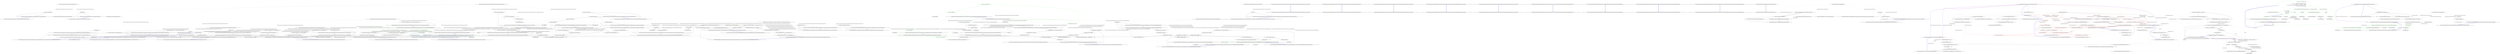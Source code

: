 digraph  {
n146 [label="Ninject.Tests.Integration.CircularDependenciesTests.CircularDependenciesContext", span=""];
n147 [label="Ninject.Tests.Integration.CircularDependenciesTests.WhenDependenciesHaveTwoWayCircularReferenceBetweenConstructors", span=""];
n148 [label="Ninject.Tests.Integration.CircularDependenciesTests.WhenDependenciesHaveTwoWayCircularReferenceBetweenProperties", span=""];
n149 [label="Ninject.Tests.Integration.CircularDependenciesTests.WhenDependenciesHaveThreeWayCircularReferenceBetweenConstructors", span=""];
n150 [label="Ninject.Tests.Integration.CircularDependenciesTests.WhenDependenciesHaveThreeWayCircularReferenceBetweenProperties", span=""];
n151 [label="Ninject.Tests.Integration.CircularDependenciesTests.WhenDependenciesHaveOpenGenericCircularReferenceBetweenConstructors", span=""];
n152 [label="Ninject.Tests.Integration.CircularDependenciesTests.WhenDependenciesHaveTwoWayCircularReferenceBetweenConstructorAndProperty", span=""];
n153 [label="Ninject.Tests.Integration.CircularDependenciesTests.TwoWayConstructorPropertyFoo", span=""];
n0 [label="Entry Ninject.Tests.Integration.CircularDependenciesTests.CircularDependenciesContext.CircularDependenciesContext()", span="15-15", cluster="Ninject.Tests.Integration.CircularDependenciesTests.CircularDependenciesContext.CircularDependenciesContext()"];
n1 [label="this.kernel = new StandardKernel()", span="17-17", cluster="Ninject.Tests.Integration.CircularDependenciesTests.CircularDependenciesContext.CircularDependenciesContext()"];
n2 [label="Exit Ninject.Tests.Integration.CircularDependenciesTests.CircularDependenciesContext.CircularDependenciesContext()", span="15-15", cluster="Ninject.Tests.Integration.CircularDependenciesTests.CircularDependenciesContext.CircularDependenciesContext()"];
n3 [label="Entry Ninject.StandardKernel.StandardKernel(params Ninject.Modules.INinjectModule[])", span="30-30", cluster="Ninject.StandardKernel.StandardKernel(params Ninject.Modules.INinjectModule[])"];
n4 [label="Entry Ninject.Tests.Integration.CircularDependenciesTests.CircularDependenciesContext.Dispose()", span="20-20", cluster="Ninject.Tests.Integration.CircularDependenciesTests.CircularDependenciesContext.Dispose()"];
n5 [label="this.kernel.Dispose()", span="22-22", cluster="Ninject.Tests.Integration.CircularDependenciesTests.CircularDependenciesContext.Dispose()"];
n6 [label="Exit Ninject.Tests.Integration.CircularDependenciesTests.CircularDependenciesContext.Dispose()", span="20-20", cluster="Ninject.Tests.Integration.CircularDependenciesTests.CircularDependenciesContext.Dispose()"];
n7 [label="Entry Ninject.Infrastructure.Disposal.DisposableObject.Dispose()", span="38-38", cluster="Ninject.Infrastructure.Disposal.DisposableObject.Dispose()"];
n8 [label="Entry Ninject.Tests.Integration.CircularDependenciesTests.WhenDependenciesHaveTwoWayCircularReferenceBetweenConstructors.WhenDependenciesHaveTwoWayCircularReferenceBetweenConstructors()", span="28-28", cluster="Ninject.Tests.Integration.CircularDependenciesTests.WhenDependenciesHaveTwoWayCircularReferenceBetweenConstructors.WhenDependenciesHaveTwoWayCircularReferenceBetweenConstructors()"];
n9 [label="kernel.Bind<TwoWayConstructorFoo>().ToSelf().InSingletonScope()", span="30-30", cluster="Ninject.Tests.Integration.CircularDependenciesTests.WhenDependenciesHaveTwoWayCircularReferenceBetweenConstructors.WhenDependenciesHaveTwoWayCircularReferenceBetweenConstructors()"];
n10 [label="kernel.Bind<TwoWayConstructorBar>().ToSelf().InSingletonScope()", span="31-31", cluster="Ninject.Tests.Integration.CircularDependenciesTests.WhenDependenciesHaveTwoWayCircularReferenceBetweenConstructors.WhenDependenciesHaveTwoWayCircularReferenceBetweenConstructors()"];
n12 [label="Entry Ninject.Syntax.BindingRoot.Bind<T>()", span="34-34", cluster="Ninject.Syntax.BindingRoot.Bind<T>()"];
n13 [label="Entry Ninject.Syntax.IBindingToSyntax<T1>.ToSelf()", span="24-24", cluster="Ninject.Syntax.IBindingToSyntax<T1>.ToSelf()"];
n14 [label="Entry Ninject.Syntax.IBindingInSyntax<T>.InSingletonScope()", span="25-25", cluster="Ninject.Syntax.IBindingInSyntax<T>.InSingletonScope()"];
n11 [label="Exit Ninject.Tests.Integration.CircularDependenciesTests.WhenDependenciesHaveTwoWayCircularReferenceBetweenConstructors.WhenDependenciesHaveTwoWayCircularReferenceBetweenConstructors()", span="28-28", cluster="Ninject.Tests.Integration.CircularDependenciesTests.WhenDependenciesHaveTwoWayCircularReferenceBetweenConstructors.WhenDependenciesHaveTwoWayCircularReferenceBetweenConstructors()"];
n15 [label="Entry Ninject.Tests.Integration.CircularDependenciesTests.WhenDependenciesHaveTwoWayCircularReferenceBetweenConstructors.DoesNotThrowExceptionIfHookIsCreated()", span="35-35", cluster="Ninject.Tests.Integration.CircularDependenciesTests.WhenDependenciesHaveTwoWayCircularReferenceBetweenConstructors.DoesNotThrowExceptionIfHookIsCreated()"];
n16 [label="var request = new Request(typeof(TwoWayConstructorFoo), null, Enumerable.Empty<IParameter>(), null, false, false)", span="37-37", cluster="Ninject.Tests.Integration.CircularDependenciesTests.WhenDependenciesHaveTwoWayCircularReferenceBetweenConstructors.DoesNotThrowExceptionIfHookIsCreated()"];
n17 [label="kernel.Resolve(request)", span="38-38", cluster="Ninject.Tests.Integration.CircularDependenciesTests.WhenDependenciesHaveTwoWayCircularReferenceBetweenConstructors.DoesNotThrowExceptionIfHookIsCreated()"];
n19 [label="Entry Ninject.Activation.Request.Request(System.Type, System.Func<Ninject.Planning.Bindings.IBindingMetadata, bool>, System.Collections.Generic.IEnumerable<Ninject.Parameters.IParameter>, System.Func<object>, bool, bool)", span="32-32", cluster="Ninject.Activation.Request.Request(System.Type, System.Func<Ninject.Planning.Bindings.IBindingMetadata, bool>, System.Collections.Generic.IEnumerable<Ninject.Parameters.IParameter>, System.Func<object>, bool, bool)"];
n20 [label="Entry System.Linq.Enumerable.Empty<TResult>()", span="0-0", cluster="System.Linq.Enumerable.Empty<TResult>()"];
n18 [label="Exit Ninject.Tests.Integration.CircularDependenciesTests.WhenDependenciesHaveTwoWayCircularReferenceBetweenConstructors.DoesNotThrowExceptionIfHookIsCreated()", span="35-35", cluster="Ninject.Tests.Integration.CircularDependenciesTests.WhenDependenciesHaveTwoWayCircularReferenceBetweenConstructors.DoesNotThrowExceptionIfHookIsCreated()"];
n21 [label="Entry Ninject.KernelBase.Resolve(Ninject.Activation.IRequest)", span="338-338", cluster="Ninject.KernelBase.Resolve(Ninject.Activation.IRequest)"];
n22 [label="Entry Ninject.Tests.Integration.CircularDependenciesTests.WhenDependenciesHaveTwoWayCircularReferenceBetweenConstructors.ThrowsActivationExceptionWhenHookIsResolved()", span="42-42", cluster="Ninject.Tests.Integration.CircularDependenciesTests.WhenDependenciesHaveTwoWayCircularReferenceBetweenConstructors.ThrowsActivationExceptionWhenHookIsResolved()"];
n23 [label="Assert.Throws<ActivationException>(() => kernel.Get<TwoWayConstructorFoo>())", span="44-44", cluster="Ninject.Tests.Integration.CircularDependenciesTests.WhenDependenciesHaveTwoWayCircularReferenceBetweenConstructors.ThrowsActivationExceptionWhenHookIsResolved()"];
n24 [label="Exit Ninject.Tests.Integration.CircularDependenciesTests.WhenDependenciesHaveTwoWayCircularReferenceBetweenConstructors.ThrowsActivationExceptionWhenHookIsResolved()", span="42-42", cluster="Ninject.Tests.Integration.CircularDependenciesTests.WhenDependenciesHaveTwoWayCircularReferenceBetweenConstructors.ThrowsActivationExceptionWhenHookIsResolved()"];
n25 [label="Entry Unk.>", span="", cluster="Unk.>"];
n26 [label="Entry lambda expression", span="44-44", cluster="lambda expression"];
n27 [label="kernel.Get<TwoWayConstructorFoo>()", span="44-44", cluster="lambda expression"];
n28 [label="Exit lambda expression", span="44-44", cluster="lambda expression"];
n29 [label="Entry Ninject.Syntax.IResolutionRoot.Get<T>(params Ninject.Parameters.IParameter[])", span="31-31", cluster="Ninject.Syntax.IResolutionRoot.Get<T>(params Ninject.Parameters.IParameter[])"];
n30 [label="Entry Ninject.Tests.Integration.CircularDependenciesTests.WhenDependenciesHaveTwoWayCircularReferenceBetweenProperties.WhenDependenciesHaveTwoWayCircularReferenceBetweenProperties()", span="50-50", cluster="Ninject.Tests.Integration.CircularDependenciesTests.WhenDependenciesHaveTwoWayCircularReferenceBetweenProperties.WhenDependenciesHaveTwoWayCircularReferenceBetweenProperties()"];
n31 [label="kernel.Bind<TwoWayPropertyFoo>().ToSelf().InSingletonScope()", span="52-52", cluster="Ninject.Tests.Integration.CircularDependenciesTests.WhenDependenciesHaveTwoWayCircularReferenceBetweenProperties.WhenDependenciesHaveTwoWayCircularReferenceBetweenProperties()"];
n32 [label="kernel.Bind<TwoWayPropertyBar>().ToSelf().InSingletonScope()", span="53-53", cluster="Ninject.Tests.Integration.CircularDependenciesTests.WhenDependenciesHaveTwoWayCircularReferenceBetweenProperties.WhenDependenciesHaveTwoWayCircularReferenceBetweenProperties()"];
n33 [label="Exit Ninject.Tests.Integration.CircularDependenciesTests.WhenDependenciesHaveTwoWayCircularReferenceBetweenProperties.WhenDependenciesHaveTwoWayCircularReferenceBetweenProperties()", span="50-50", cluster="Ninject.Tests.Integration.CircularDependenciesTests.WhenDependenciesHaveTwoWayCircularReferenceBetweenProperties.WhenDependenciesHaveTwoWayCircularReferenceBetweenProperties()"];
n34 [label="Entry Ninject.Tests.Integration.CircularDependenciesTests.WhenDependenciesHaveTwoWayCircularReferenceBetweenProperties.DoesNotThrowException()", span="58-58", cluster="Ninject.Tests.Integration.CircularDependenciesTests.WhenDependenciesHaveTwoWayCircularReferenceBetweenProperties.DoesNotThrowException()"];
n35 [label="kernel.Get<TwoWayPropertyFoo>()", span="60-60", cluster="Ninject.Tests.Integration.CircularDependenciesTests.WhenDependenciesHaveTwoWayCircularReferenceBetweenProperties.DoesNotThrowException()"];
n36 [label="Exit Ninject.Tests.Integration.CircularDependenciesTests.WhenDependenciesHaveTwoWayCircularReferenceBetweenProperties.DoesNotThrowException()", span="58-58", cluster="Ninject.Tests.Integration.CircularDependenciesTests.WhenDependenciesHaveTwoWayCircularReferenceBetweenProperties.DoesNotThrowException()"];
n37 [label="Entry Ninject.Tests.Integration.CircularDependenciesTests.WhenDependenciesHaveTwoWayCircularReferenceBetweenProperties.ScopeIsRespected()", span="64-64", cluster="Ninject.Tests.Integration.CircularDependenciesTests.WhenDependenciesHaveTwoWayCircularReferenceBetweenProperties.ScopeIsRespected()"];
n38 [label="var foo = kernel.Get<TwoWayPropertyFoo>()", span="66-66", cluster="Ninject.Tests.Integration.CircularDependenciesTests.WhenDependenciesHaveTwoWayCircularReferenceBetweenProperties.ScopeIsRespected()"];
n39 [label="var bar = kernel.Get<TwoWayPropertyBar>()", span="67-67", cluster="Ninject.Tests.Integration.CircularDependenciesTests.WhenDependenciesHaveTwoWayCircularReferenceBetweenProperties.ScopeIsRespected()"];
n40 [label="foo.Bar.Should().BeSameAs(bar)", span="69-69", cluster="Ninject.Tests.Integration.CircularDependenciesTests.WhenDependenciesHaveTwoWayCircularReferenceBetweenProperties.ScopeIsRespected()"];
n41 [label="bar.Foo.Should().BeSameAs(foo)", span="70-70", cluster="Ninject.Tests.Integration.CircularDependenciesTests.WhenDependenciesHaveTwoWayCircularReferenceBetweenProperties.ScopeIsRespected()"];
n43 [label="Entry Unk.Should", span="", cluster="Unk.Should"];
n44 [label="Entry Unk.BeSameAs", span="", cluster="Unk.BeSameAs"];
n42 [label="Exit Ninject.Tests.Integration.CircularDependenciesTests.WhenDependenciesHaveTwoWayCircularReferenceBetweenProperties.ScopeIsRespected()", span="64-64", cluster="Ninject.Tests.Integration.CircularDependenciesTests.WhenDependenciesHaveTwoWayCircularReferenceBetweenProperties.ScopeIsRespected()"];
n45 [label="Entry Ninject.Tests.Integration.CircularDependenciesTests.WhenDependenciesHaveThreeWayCircularReferenceBetweenConstructors.WhenDependenciesHaveThreeWayCircularReferenceBetweenConstructors()", span="76-76", cluster="Ninject.Tests.Integration.CircularDependenciesTests.WhenDependenciesHaveThreeWayCircularReferenceBetweenConstructors.WhenDependenciesHaveThreeWayCircularReferenceBetweenConstructors()"];
n46 [label="kernel.Bind<ThreeWayConstructorFoo>().ToSelf().InSingletonScope()", span="78-78", cluster="Ninject.Tests.Integration.CircularDependenciesTests.WhenDependenciesHaveThreeWayCircularReferenceBetweenConstructors.WhenDependenciesHaveThreeWayCircularReferenceBetweenConstructors()"];
n47 [label="kernel.Bind<ThreeWayConstructorBar>().ToSelf().InSingletonScope()", span="79-79", cluster="Ninject.Tests.Integration.CircularDependenciesTests.WhenDependenciesHaveThreeWayCircularReferenceBetweenConstructors.WhenDependenciesHaveThreeWayCircularReferenceBetweenConstructors()"];
n48 [label="kernel.Bind<ThreeWayConstructorBaz>().ToSelf().InSingletonScope()", span="80-80", cluster="Ninject.Tests.Integration.CircularDependenciesTests.WhenDependenciesHaveThreeWayCircularReferenceBetweenConstructors.WhenDependenciesHaveThreeWayCircularReferenceBetweenConstructors()"];
n49 [label="Exit Ninject.Tests.Integration.CircularDependenciesTests.WhenDependenciesHaveThreeWayCircularReferenceBetweenConstructors.WhenDependenciesHaveThreeWayCircularReferenceBetweenConstructors()", span="76-76", cluster="Ninject.Tests.Integration.CircularDependenciesTests.WhenDependenciesHaveThreeWayCircularReferenceBetweenConstructors.WhenDependenciesHaveThreeWayCircularReferenceBetweenConstructors()"];
n50 [label="Entry Ninject.Tests.Integration.CircularDependenciesTests.WhenDependenciesHaveThreeWayCircularReferenceBetweenConstructors.DoesNotThrowExceptionIfHookIsCreated()", span="84-84", cluster="Ninject.Tests.Integration.CircularDependenciesTests.WhenDependenciesHaveThreeWayCircularReferenceBetweenConstructors.DoesNotThrowExceptionIfHookIsCreated()"];
n51 [label="var request = new Request(typeof(ThreeWayConstructorFoo), null, Enumerable.Empty<IParameter>(), null, false, false)", span="86-86", cluster="Ninject.Tests.Integration.CircularDependenciesTests.WhenDependenciesHaveThreeWayCircularReferenceBetweenConstructors.DoesNotThrowExceptionIfHookIsCreated()"];
n52 [label="kernel.Resolve(request)", span="88-88", cluster="Ninject.Tests.Integration.CircularDependenciesTests.WhenDependenciesHaveThreeWayCircularReferenceBetweenConstructors.DoesNotThrowExceptionIfHookIsCreated()"];
n53 [label="Exit Ninject.Tests.Integration.CircularDependenciesTests.WhenDependenciesHaveThreeWayCircularReferenceBetweenConstructors.DoesNotThrowExceptionIfHookIsCreated()", span="84-84", cluster="Ninject.Tests.Integration.CircularDependenciesTests.WhenDependenciesHaveThreeWayCircularReferenceBetweenConstructors.DoesNotThrowExceptionIfHookIsCreated()"];
n54 [label="Entry Ninject.Tests.Integration.CircularDependenciesTests.WhenDependenciesHaveThreeWayCircularReferenceBetweenConstructors.ThrowsActivationExceptionWhenHookIsResolved()", span="92-92", cluster="Ninject.Tests.Integration.CircularDependenciesTests.WhenDependenciesHaveThreeWayCircularReferenceBetweenConstructors.ThrowsActivationExceptionWhenHookIsResolved()"];
n55 [label="Assert.Throws<ActivationException>(() => kernel.Get<ThreeWayConstructorFoo>())", span="94-94", cluster="Ninject.Tests.Integration.CircularDependenciesTests.WhenDependenciesHaveThreeWayCircularReferenceBetweenConstructors.ThrowsActivationExceptionWhenHookIsResolved()"];
n56 [label="Exit Ninject.Tests.Integration.CircularDependenciesTests.WhenDependenciesHaveThreeWayCircularReferenceBetweenConstructors.ThrowsActivationExceptionWhenHookIsResolved()", span="92-92", cluster="Ninject.Tests.Integration.CircularDependenciesTests.WhenDependenciesHaveThreeWayCircularReferenceBetweenConstructors.ThrowsActivationExceptionWhenHookIsResolved()"];
n57 [label="Entry lambda expression", span="94-94", cluster="lambda expression"];
n58 [label="kernel.Get<ThreeWayConstructorFoo>()", span="94-94", cluster="lambda expression"];
n59 [label="Exit lambda expression", span="94-94", cluster="lambda expression"];
n60 [label="Entry Ninject.Tests.Integration.CircularDependenciesTests.WhenDependenciesHaveThreeWayCircularReferenceBetweenProperties.WhenDependenciesHaveThreeWayCircularReferenceBetweenProperties()", span="100-100", cluster="Ninject.Tests.Integration.CircularDependenciesTests.WhenDependenciesHaveThreeWayCircularReferenceBetweenProperties.WhenDependenciesHaveThreeWayCircularReferenceBetweenProperties()"];
n61 [label="kernel.Bind<ThreeWayPropertyFoo>().ToSelf().InSingletonScope()", span="102-102", cluster="Ninject.Tests.Integration.CircularDependenciesTests.WhenDependenciesHaveThreeWayCircularReferenceBetweenProperties.WhenDependenciesHaveThreeWayCircularReferenceBetweenProperties()"];
n62 [label="kernel.Bind<ThreeWayPropertyBar>().ToSelf().InSingletonScope()", span="103-103", cluster="Ninject.Tests.Integration.CircularDependenciesTests.WhenDependenciesHaveThreeWayCircularReferenceBetweenProperties.WhenDependenciesHaveThreeWayCircularReferenceBetweenProperties()"];
n63 [label="kernel.Bind<ThreeWayPropertyBaz>().ToSelf().InSingletonScope()", span="104-104", cluster="Ninject.Tests.Integration.CircularDependenciesTests.WhenDependenciesHaveThreeWayCircularReferenceBetweenProperties.WhenDependenciesHaveThreeWayCircularReferenceBetweenProperties()"];
n64 [label="Exit Ninject.Tests.Integration.CircularDependenciesTests.WhenDependenciesHaveThreeWayCircularReferenceBetweenProperties.WhenDependenciesHaveThreeWayCircularReferenceBetweenProperties()", span="100-100", cluster="Ninject.Tests.Integration.CircularDependenciesTests.WhenDependenciesHaveThreeWayCircularReferenceBetweenProperties.WhenDependenciesHaveThreeWayCircularReferenceBetweenProperties()"];
n65 [label="Entry Ninject.Tests.Integration.CircularDependenciesTests.WhenDependenciesHaveThreeWayCircularReferenceBetweenProperties.DoesNotThrowException()", span="108-108", cluster="Ninject.Tests.Integration.CircularDependenciesTests.WhenDependenciesHaveThreeWayCircularReferenceBetweenProperties.DoesNotThrowException()"];
n66 [label="kernel.Get<ThreeWayPropertyFoo>()", span="110-110", cluster="Ninject.Tests.Integration.CircularDependenciesTests.WhenDependenciesHaveThreeWayCircularReferenceBetweenProperties.DoesNotThrowException()"];
n67 [label="Exit Ninject.Tests.Integration.CircularDependenciesTests.WhenDependenciesHaveThreeWayCircularReferenceBetweenProperties.DoesNotThrowException()", span="108-108", cluster="Ninject.Tests.Integration.CircularDependenciesTests.WhenDependenciesHaveThreeWayCircularReferenceBetweenProperties.DoesNotThrowException()"];
n68 [label="Entry Ninject.Tests.Integration.CircularDependenciesTests.WhenDependenciesHaveThreeWayCircularReferenceBetweenProperties.ScopeIsRespected()", span="114-114", cluster="Ninject.Tests.Integration.CircularDependenciesTests.WhenDependenciesHaveThreeWayCircularReferenceBetweenProperties.ScopeIsRespected()"];
n69 [label="var foo = kernel.Get<ThreeWayPropertyFoo>()", span="116-116", cluster="Ninject.Tests.Integration.CircularDependenciesTests.WhenDependenciesHaveThreeWayCircularReferenceBetweenProperties.ScopeIsRespected()"];
n70 [label="var bar = kernel.Get<ThreeWayPropertyBar>()", span="117-117", cluster="Ninject.Tests.Integration.CircularDependenciesTests.WhenDependenciesHaveThreeWayCircularReferenceBetweenProperties.ScopeIsRespected()"];
n72 [label="foo.Bar.Should().BeSameAs(bar)", span="120-120", cluster="Ninject.Tests.Integration.CircularDependenciesTests.WhenDependenciesHaveThreeWayCircularReferenceBetweenProperties.ScopeIsRespected()"];
n74 [label="baz.Foo.Should().BeSameAs(foo)", span="122-122", cluster="Ninject.Tests.Integration.CircularDependenciesTests.WhenDependenciesHaveThreeWayCircularReferenceBetweenProperties.ScopeIsRespected()"];
n71 [label="var baz = kernel.Get<ThreeWayPropertyBaz>()", span="118-118", cluster="Ninject.Tests.Integration.CircularDependenciesTests.WhenDependenciesHaveThreeWayCircularReferenceBetweenProperties.ScopeIsRespected()"];
n73 [label="bar.Baz.Should().BeSameAs(baz)", span="121-121", cluster="Ninject.Tests.Integration.CircularDependenciesTests.WhenDependenciesHaveThreeWayCircularReferenceBetweenProperties.ScopeIsRespected()"];
n75 [label="Exit Ninject.Tests.Integration.CircularDependenciesTests.WhenDependenciesHaveThreeWayCircularReferenceBetweenProperties.ScopeIsRespected()", span="114-114", cluster="Ninject.Tests.Integration.CircularDependenciesTests.WhenDependenciesHaveThreeWayCircularReferenceBetweenProperties.ScopeIsRespected()"];
n76 [label="Entry Ninject.Tests.Integration.CircularDependenciesTests.WhenDependenciesHaveOpenGenericCircularReferenceBetweenConstructors.WhenDependenciesHaveOpenGenericCircularReferenceBetweenConstructors()", span="128-128", cluster="Ninject.Tests.Integration.CircularDependenciesTests.WhenDependenciesHaveOpenGenericCircularReferenceBetweenConstructors.WhenDependenciesHaveOpenGenericCircularReferenceBetweenConstructors()"];
n77 [label="kernel.Bind(typeof(IOptions<>)).To(typeof(OptionsManager<>))", span="130-130", cluster="Ninject.Tests.Integration.CircularDependenciesTests.WhenDependenciesHaveOpenGenericCircularReferenceBetweenConstructors.WhenDependenciesHaveOpenGenericCircularReferenceBetweenConstructors()"];
n78 [label="kernel.Bind<IConfigureOptions<ClassA>>().To<ConfigureA1>()", span="132-132", cluster="Ninject.Tests.Integration.CircularDependenciesTests.WhenDependenciesHaveOpenGenericCircularReferenceBetweenConstructors.WhenDependenciesHaveOpenGenericCircularReferenceBetweenConstructors()"];
n83 [label="Entry Ninject.Syntax.BindingRoot.Bind(params System.Type[])", span="103-103", cluster="Ninject.Syntax.BindingRoot.Bind(params System.Type[])"];
n84 [label="Entry Ninject.Syntax.IBindingToSyntax<T1>.To(System.Type)", span="39-39", cluster="Ninject.Syntax.IBindingToSyntax<T1>.To(System.Type)"];
n79 [label="kernel.Bind<IConfigureOptions<ClassB>>().To<ConfigureB1>()", span="133-133", cluster="Ninject.Tests.Integration.CircularDependenciesTests.WhenDependenciesHaveOpenGenericCircularReferenceBetweenConstructors.WhenDependenciesHaveOpenGenericCircularReferenceBetweenConstructors()"];
n85 [label="Entry Ninject.Syntax.IBindingToSyntax<T1>.To<TImplementation>()", span="31-31", cluster="Ninject.Syntax.IBindingToSyntax<T1>.To<TImplementation>()"];
n80 [label="kernel.Bind<IConfigureOptions<ClassC>>().To<HasCircularDependency1>()", span="134-134", cluster="Ninject.Tests.Integration.CircularDependenciesTests.WhenDependenciesHaveOpenGenericCircularReferenceBetweenConstructors.WhenDependenciesHaveOpenGenericCircularReferenceBetweenConstructors()"];
n81 [label="kernel.Bind<IConfigureOptions<ClassD>>().To<HasCircularDependency2>()", span="135-135", cluster="Ninject.Tests.Integration.CircularDependenciesTests.WhenDependenciesHaveOpenGenericCircularReferenceBetweenConstructors.WhenDependenciesHaveOpenGenericCircularReferenceBetweenConstructors()"];
n82 [label="Exit Ninject.Tests.Integration.CircularDependenciesTests.WhenDependenciesHaveOpenGenericCircularReferenceBetweenConstructors.WhenDependenciesHaveOpenGenericCircularReferenceBetweenConstructors()", span="128-128", cluster="Ninject.Tests.Integration.CircularDependenciesTests.WhenDependenciesHaveOpenGenericCircularReferenceBetweenConstructors.WhenDependenciesHaveOpenGenericCircularReferenceBetweenConstructors()"];
n86 [label="Entry Ninject.Tests.Integration.CircularDependenciesTests.WhenDependenciesHaveOpenGenericCircularReferenceBetweenConstructors.DoesNotThrowException()", span="140-140", cluster="Ninject.Tests.Integration.CircularDependenciesTests.WhenDependenciesHaveOpenGenericCircularReferenceBetweenConstructors.DoesNotThrowException()"];
n87 [label="kernel.Get<IOptions<ClassA>>()", span="142-142", cluster="Ninject.Tests.Integration.CircularDependenciesTests.WhenDependenciesHaveOpenGenericCircularReferenceBetweenConstructors.DoesNotThrowException()"];
n88 [label="Exit Ninject.Tests.Integration.CircularDependenciesTests.WhenDependenciesHaveOpenGenericCircularReferenceBetweenConstructors.DoesNotThrowException()", span="140-140", cluster="Ninject.Tests.Integration.CircularDependenciesTests.WhenDependenciesHaveOpenGenericCircularReferenceBetweenConstructors.DoesNotThrowException()"];
n89 [label="Entry Ninject.Tests.Integration.CircularDependenciesTests.WhenDependenciesHaveOpenGenericCircularReferenceBetweenConstructors.DoesNotThrowException2()", span="147-147", cluster="Ninject.Tests.Integration.CircularDependenciesTests.WhenDependenciesHaveOpenGenericCircularReferenceBetweenConstructors.DoesNotThrowException2()"];
n90 [label="var o = kernel.Get<HasOptionsPropertyInjected>()", span="149-149", cluster="Ninject.Tests.Integration.CircularDependenciesTests.WhenDependenciesHaveOpenGenericCircularReferenceBetweenConstructors.DoesNotThrowException2()"];
n91 [label="Exit Ninject.Tests.Integration.CircularDependenciesTests.WhenDependenciesHaveOpenGenericCircularReferenceBetweenConstructors.DoesNotThrowException2()", span="147-147", cluster="Ninject.Tests.Integration.CircularDependenciesTests.WhenDependenciesHaveOpenGenericCircularReferenceBetweenConstructors.DoesNotThrowException2()"];
n92 [label="Entry Ninject.Tests.Integration.CircularDependenciesTests.WhenDependenciesHaveOpenGenericCircularReferenceBetweenConstructors.DetectsCyclicDependenciesInPropertySetter()", span="154-154", cluster="Ninject.Tests.Integration.CircularDependenciesTests.WhenDependenciesHaveOpenGenericCircularReferenceBetweenConstructors.DetectsCyclicDependenciesInPropertySetter()"];
n93 [label="Action act = () => kernel.Get<IOptions<ClassC>>()", span="156-156", cluster="Ninject.Tests.Integration.CircularDependenciesTests.WhenDependenciesHaveOpenGenericCircularReferenceBetweenConstructors.DetectsCyclicDependenciesInPropertySetter()"];
n94 [label="act.ShouldThrow<ActivationException>()", span="158-158", cluster="Ninject.Tests.Integration.CircularDependenciesTests.WhenDependenciesHaveOpenGenericCircularReferenceBetweenConstructors.DetectsCyclicDependenciesInPropertySetter()"];
n95 [label="Exit Ninject.Tests.Integration.CircularDependenciesTests.WhenDependenciesHaveOpenGenericCircularReferenceBetweenConstructors.DetectsCyclicDependenciesInPropertySetter()", span="154-154", cluster="Ninject.Tests.Integration.CircularDependenciesTests.WhenDependenciesHaveOpenGenericCircularReferenceBetweenConstructors.DetectsCyclicDependenciesInPropertySetter()"];
n96 [label="Entry lambda expression", span="156-156", cluster="lambda expression"];
n97 [label="kernel.Get<IOptions<ClassC>>()", span="156-156", cluster="lambda expression"];
n98 [label="Exit lambda expression", span="156-156", cluster="lambda expression"];
n99 [label="Entry Ninject.Tests.Integration.CircularDependenciesTests.WhenDependenciesHaveOpenGenericCircularReferenceBetweenConstructors.DetectsCyclicDependenciesForGenericServiceRegisteredViaOpenGenericType2()", span="162-162", cluster="Ninject.Tests.Integration.CircularDependenciesTests.WhenDependenciesHaveOpenGenericCircularReferenceBetweenConstructors.DetectsCyclicDependenciesForGenericServiceRegisteredViaOpenGenericType2()"];
n100 [label="kernel.Bind(typeof(IGeneric<>)).To(typeof(GenericServiceWithGenericConstructor<>))", span="164-164", cluster="Ninject.Tests.Integration.CircularDependenciesTests.WhenDependenciesHaveOpenGenericCircularReferenceBetweenConstructors.DetectsCyclicDependenciesForGenericServiceRegisteredViaOpenGenericType2()"];
n101 [label="Action act = () => kernel.Get<IGeneric<int>>()", span="166-166", cluster="Ninject.Tests.Integration.CircularDependenciesTests.WhenDependenciesHaveOpenGenericCircularReferenceBetweenConstructors.DetectsCyclicDependenciesForGenericServiceRegisteredViaOpenGenericType2()"];
n102 [label="act.ShouldThrow<ActivationException>()", span="168-168", cluster="Ninject.Tests.Integration.CircularDependenciesTests.WhenDependenciesHaveOpenGenericCircularReferenceBetweenConstructors.DetectsCyclicDependenciesForGenericServiceRegisteredViaOpenGenericType2()"];
n103 [label="Exit Ninject.Tests.Integration.CircularDependenciesTests.WhenDependenciesHaveOpenGenericCircularReferenceBetweenConstructors.DetectsCyclicDependenciesForGenericServiceRegisteredViaOpenGenericType2()", span="162-162", cluster="Ninject.Tests.Integration.CircularDependenciesTests.WhenDependenciesHaveOpenGenericCircularReferenceBetweenConstructors.DetectsCyclicDependenciesForGenericServiceRegisteredViaOpenGenericType2()"];
n104 [label="Entry lambda expression", span="166-166", cluster="lambda expression"];
n105 [label="kernel.Get<IGeneric<int>>()", span="166-166", cluster="lambda expression"];
n106 [label="Exit lambda expression", span="166-166", cluster="lambda expression"];
n107 [label="Entry Ninject.Tests.Integration.CircularDependenciesTests.WhenDependenciesHaveTwoWayCircularReferenceBetweenConstructorAndProperty.WhenDependenciesHaveTwoWayCircularReferenceBetweenConstructorAndProperty()", span="175-175", cluster="Ninject.Tests.Integration.CircularDependenciesTests.WhenDependenciesHaveTwoWayCircularReferenceBetweenConstructorAndProperty.WhenDependenciesHaveTwoWayCircularReferenceBetweenConstructorAndProperty()"];
n108 [label="kernel.Bind<TwoWayConstructorPropertyFoo>().ToSelf().InSingletonScope()", span="177-177", cluster="Ninject.Tests.Integration.CircularDependenciesTests.WhenDependenciesHaveTwoWayCircularReferenceBetweenConstructorAndProperty.WhenDependenciesHaveTwoWayCircularReferenceBetweenConstructorAndProperty()"];
n109 [label="kernel.Bind<TwoWayConstructorPropertyBar>().ToSelf().InSingletonScope()", span="178-178", cluster="Ninject.Tests.Integration.CircularDependenciesTests.WhenDependenciesHaveTwoWayCircularReferenceBetweenConstructorAndProperty.WhenDependenciesHaveTwoWayCircularReferenceBetweenConstructorAndProperty()"];
n110 [label="Exit Ninject.Tests.Integration.CircularDependenciesTests.WhenDependenciesHaveTwoWayCircularReferenceBetweenConstructorAndProperty.WhenDependenciesHaveTwoWayCircularReferenceBetweenConstructorAndProperty()", span="175-175", cluster="Ninject.Tests.Integration.CircularDependenciesTests.WhenDependenciesHaveTwoWayCircularReferenceBetweenConstructorAndProperty.WhenDependenciesHaveTwoWayCircularReferenceBetweenConstructorAndProperty()"];
n111 [label="Entry Ninject.Tests.Integration.CircularDependenciesTests.WhenDependenciesHaveTwoWayCircularReferenceBetweenConstructorAndProperty.ThrowsActivationExceptionWhenHookIsResolved()", span="182-182", cluster="Ninject.Tests.Integration.CircularDependenciesTests.WhenDependenciesHaveTwoWayCircularReferenceBetweenConstructorAndProperty.ThrowsActivationExceptionWhenHookIsResolved()"];
n112 [label="Assert.Throws<ActivationException>(() => kernel.Get<TwoWayConstructorPropertyFoo>())", span="184-184", cluster="Ninject.Tests.Integration.CircularDependenciesTests.WhenDependenciesHaveTwoWayCircularReferenceBetweenConstructorAndProperty.ThrowsActivationExceptionWhenHookIsResolved()"];
n113 [label="Exit Ninject.Tests.Integration.CircularDependenciesTests.WhenDependenciesHaveTwoWayCircularReferenceBetweenConstructorAndProperty.ThrowsActivationExceptionWhenHookIsResolved()", span="182-182", cluster="Ninject.Tests.Integration.CircularDependenciesTests.WhenDependenciesHaveTwoWayCircularReferenceBetweenConstructorAndProperty.ThrowsActivationExceptionWhenHookIsResolved()"];
n114 [label="Entry lambda expression", span="184-184", cluster="lambda expression"];
n115 [label="kernel.Get<TwoWayConstructorPropertyFoo>()", span="184-184", cluster="lambda expression"];
n116 [label="Exit lambda expression", span="184-184", cluster="lambda expression"];
n117 [label="Entry Ninject.Tests.Integration.CircularDependenciesTests.WhenDependenciesHaveTwoWayCircularReferenceBetweenConstructorAndProperty.DoesNotThrowException()", span="188-188", cluster="Ninject.Tests.Integration.CircularDependenciesTests.WhenDependenciesHaveTwoWayCircularReferenceBetweenConstructorAndProperty.DoesNotThrowException()"];
n118 [label="kernel.Get<TwoWayConstructorPropertyBar>()", span="190-190", cluster="Ninject.Tests.Integration.CircularDependenciesTests.WhenDependenciesHaveTwoWayCircularReferenceBetweenConstructorAndProperty.DoesNotThrowException()"];
n119 [label="Exit Ninject.Tests.Integration.CircularDependenciesTests.WhenDependenciesHaveTwoWayCircularReferenceBetweenConstructorAndProperty.DoesNotThrowException()", span="188-188", cluster="Ninject.Tests.Integration.CircularDependenciesTests.WhenDependenciesHaveTwoWayCircularReferenceBetweenConstructorAndProperty.DoesNotThrowException()"];
n120 [label="Entry Ninject.Tests.Integration.CircularDependenciesTests.WhenDependenciesHaveTwoWayCircularReferenceBetweenConstructorAndProperty.ScopeIsRespected()", span="194-194", cluster="Ninject.Tests.Integration.CircularDependenciesTests.WhenDependenciesHaveTwoWayCircularReferenceBetweenConstructorAndProperty.ScopeIsRespected()"];
n121 [label="var bar = kernel.Get<TwoWayConstructorPropertyBar>()", span="196-196", cluster="Ninject.Tests.Integration.CircularDependenciesTests.WhenDependenciesHaveTwoWayCircularReferenceBetweenConstructorAndProperty.ScopeIsRespected()"];
n122 [label="var foo = kernel.Get<TwoWayConstructorPropertyFoo>()", span="197-197", cluster="Ninject.Tests.Integration.CircularDependenciesTests.WhenDependenciesHaveTwoWayCircularReferenceBetweenConstructorAndProperty.ScopeIsRespected()"];
n123 [label="bar.Foo.Should().BeSameAs(foo)", span="198-198", cluster="Ninject.Tests.Integration.CircularDependenciesTests.WhenDependenciesHaveTwoWayCircularReferenceBetweenConstructorAndProperty.ScopeIsRespected()"];
n124 [label="Exit Ninject.Tests.Integration.CircularDependenciesTests.WhenDependenciesHaveTwoWayCircularReferenceBetweenConstructorAndProperty.ScopeIsRespected()", span="194-194", cluster="Ninject.Tests.Integration.CircularDependenciesTests.WhenDependenciesHaveTwoWayCircularReferenceBetweenConstructorAndProperty.ScopeIsRespected()"];
n125 [label="Entry Ninject.Tests.Integration.CircularDependenciesTests.TwoWayConstructorFoo.TwoWayConstructorFoo(Ninject.Tests.Integration.CircularDependenciesTests.TwoWayConstructorBar)", span="204-204", cluster="Ninject.Tests.Integration.CircularDependenciesTests.TwoWayConstructorFoo.TwoWayConstructorFoo(Ninject.Tests.Integration.CircularDependenciesTests.TwoWayConstructorBar)"];
n126 [label="Exit Ninject.Tests.Integration.CircularDependenciesTests.TwoWayConstructorFoo.TwoWayConstructorFoo(Ninject.Tests.Integration.CircularDependenciesTests.TwoWayConstructorBar)", span="204-204", cluster="Ninject.Tests.Integration.CircularDependenciesTests.TwoWayConstructorFoo.TwoWayConstructorFoo(Ninject.Tests.Integration.CircularDependenciesTests.TwoWayConstructorBar)"];
n127 [label="Entry Ninject.Tests.Integration.CircularDependenciesTests.TwoWayConstructorBar.TwoWayConstructorBar(Ninject.Tests.Integration.CircularDependenciesTests.TwoWayConstructorFoo)", span="209-209", cluster="Ninject.Tests.Integration.CircularDependenciesTests.TwoWayConstructorBar.TwoWayConstructorBar(Ninject.Tests.Integration.CircularDependenciesTests.TwoWayConstructorFoo)"];
n128 [label="Exit Ninject.Tests.Integration.CircularDependenciesTests.TwoWayConstructorBar.TwoWayConstructorBar(Ninject.Tests.Integration.CircularDependenciesTests.TwoWayConstructorFoo)", span="209-209", cluster="Ninject.Tests.Integration.CircularDependenciesTests.TwoWayConstructorBar.TwoWayConstructorBar(Ninject.Tests.Integration.CircularDependenciesTests.TwoWayConstructorFoo)"];
n129 [label="Entry Ninject.Tests.Integration.CircularDependenciesTests.TwoWayConstructorPropertyFoo.TwoWayConstructorPropertyFoo(Ninject.Tests.Integration.CircularDependenciesTests.TwoWayConstructorPropertyBar)", span="226-226", cluster="Ninject.Tests.Integration.CircularDependenciesTests.TwoWayConstructorPropertyFoo.TwoWayConstructorPropertyFoo(Ninject.Tests.Integration.CircularDependenciesTests.TwoWayConstructorPropertyBar)"];
n130 [label="this.Bar = bar", span="228-228", cluster="Ninject.Tests.Integration.CircularDependenciesTests.TwoWayConstructorPropertyFoo.TwoWayConstructorPropertyFoo(Ninject.Tests.Integration.CircularDependenciesTests.TwoWayConstructorPropertyBar)"];
n131 [label="Exit Ninject.Tests.Integration.CircularDependenciesTests.TwoWayConstructorPropertyFoo.TwoWayConstructorPropertyFoo(Ninject.Tests.Integration.CircularDependenciesTests.TwoWayConstructorPropertyBar)", span="226-226", cluster="Ninject.Tests.Integration.CircularDependenciesTests.TwoWayConstructorPropertyFoo.TwoWayConstructorPropertyFoo(Ninject.Tests.Integration.CircularDependenciesTests.TwoWayConstructorPropertyBar)"];
n132 [label="Entry Ninject.Tests.Integration.CircularDependenciesTests.ThreeWayConstructorFoo.ThreeWayConstructorFoo(Ninject.Tests.Integration.CircularDependenciesTests.ThreeWayConstructorBar)", span="242-242", cluster="Ninject.Tests.Integration.CircularDependenciesTests.ThreeWayConstructorFoo.ThreeWayConstructorFoo(Ninject.Tests.Integration.CircularDependenciesTests.ThreeWayConstructorBar)"];
n133 [label="Exit Ninject.Tests.Integration.CircularDependenciesTests.ThreeWayConstructorFoo.ThreeWayConstructorFoo(Ninject.Tests.Integration.CircularDependenciesTests.ThreeWayConstructorBar)", span="242-242", cluster="Ninject.Tests.Integration.CircularDependenciesTests.ThreeWayConstructorFoo.ThreeWayConstructorFoo(Ninject.Tests.Integration.CircularDependenciesTests.ThreeWayConstructorBar)"];
n134 [label="Entry Ninject.Tests.Integration.CircularDependenciesTests.ThreeWayConstructorBar.ThreeWayConstructorBar(Ninject.Tests.Integration.CircularDependenciesTests.ThreeWayConstructorBaz)", span="247-247", cluster="Ninject.Tests.Integration.CircularDependenciesTests.ThreeWayConstructorBar.ThreeWayConstructorBar(Ninject.Tests.Integration.CircularDependenciesTests.ThreeWayConstructorBaz)"];
n135 [label="Exit Ninject.Tests.Integration.CircularDependenciesTests.ThreeWayConstructorBar.ThreeWayConstructorBar(Ninject.Tests.Integration.CircularDependenciesTests.ThreeWayConstructorBaz)", span="247-247", cluster="Ninject.Tests.Integration.CircularDependenciesTests.ThreeWayConstructorBar.ThreeWayConstructorBar(Ninject.Tests.Integration.CircularDependenciesTests.ThreeWayConstructorBaz)"];
n136 [label="Entry Ninject.Tests.Integration.CircularDependenciesTests.ThreeWayConstructorBaz.ThreeWayConstructorBaz(Ninject.Tests.Integration.CircularDependenciesTests.TwoWayConstructorFoo)", span="252-252", cluster="Ninject.Tests.Integration.CircularDependenciesTests.ThreeWayConstructorBaz.ThreeWayConstructorBaz(Ninject.Tests.Integration.CircularDependenciesTests.TwoWayConstructorFoo)"];
n137 [label="Exit Ninject.Tests.Integration.CircularDependenciesTests.ThreeWayConstructorBaz.ThreeWayConstructorBaz(Ninject.Tests.Integration.CircularDependenciesTests.TwoWayConstructorFoo)", span="252-252", cluster="Ninject.Tests.Integration.CircularDependenciesTests.ThreeWayConstructorBaz.ThreeWayConstructorBaz(Ninject.Tests.Integration.CircularDependenciesTests.TwoWayConstructorFoo)"];
n138 [label="Entry Ninject.Tests.Integration.CircularDependenciesTests.GenericServiceWithGenericConstructor<T>.GenericServiceWithGenericConstructor(Ninject.Tests.Integration.StandardKernelTests.IGeneric<T>)", span="275-275", cluster="Ninject.Tests.Integration.CircularDependenciesTests.GenericServiceWithGenericConstructor<T>.GenericServiceWithGenericConstructor(Ninject.Tests.Integration.StandardKernelTests.IGeneric<T>)"];
n139 [label="Exit Ninject.Tests.Integration.CircularDependenciesTests.GenericServiceWithGenericConstructor<T>.GenericServiceWithGenericConstructor(Ninject.Tests.Integration.StandardKernelTests.IGeneric<T>)", span="275-275", cluster="Ninject.Tests.Integration.CircularDependenciesTests.GenericServiceWithGenericConstructor<T>.GenericServiceWithGenericConstructor(Ninject.Tests.Integration.StandardKernelTests.IGeneric<T>)"];
n140 [label="Entry Ninject.Tests.Integration.CircularDependenciesTests.OptionsManager<T>.OptionsManager(Ninject.Tests.Integration.CircularDependenciesTests.IConfigureOptions<T>)", span="286-286", cluster="Ninject.Tests.Integration.CircularDependenciesTests.OptionsManager<T>.OptionsManager(Ninject.Tests.Integration.CircularDependenciesTests.IConfigureOptions<T>)"];
n141 [label="Exit Ninject.Tests.Integration.CircularDependenciesTests.OptionsManager<T>.OptionsManager(Ninject.Tests.Integration.CircularDependenciesTests.IConfigureOptions<T>)", span="286-286", cluster="Ninject.Tests.Integration.CircularDependenciesTests.OptionsManager<T>.OptionsManager(Ninject.Tests.Integration.CircularDependenciesTests.IConfigureOptions<T>)"];
n142 [label="Entry Ninject.Tests.Integration.CircularDependenciesTests.ConfigureA1.ConfigureA1(Ninject.Tests.Integration.CircularDependenciesTests.IOptions<Ninject.Tests.Integration.CircularDependenciesTests.ClassB>)", span="297-297", cluster="Ninject.Tests.Integration.CircularDependenciesTests.ConfigureA1.ConfigureA1(Ninject.Tests.Integration.CircularDependenciesTests.IOptions<Ninject.Tests.Integration.CircularDependenciesTests.ClassB>)"];
n143 [label="Exit Ninject.Tests.Integration.CircularDependenciesTests.ConfigureA1.ConfigureA1(Ninject.Tests.Integration.CircularDependenciesTests.IOptions<Ninject.Tests.Integration.CircularDependenciesTests.ClassB>)", span="297-297", cluster="Ninject.Tests.Integration.CircularDependenciesTests.ConfigureA1.ConfigureA1(Ninject.Tests.Integration.CircularDependenciesTests.IOptions<Ninject.Tests.Integration.CircularDependenciesTests.ClassB>)"];
n144 [label="Entry Ninject.Tests.Integration.CircularDependenciesTests.HasCircularDependency2.HasCircularDependency2(Ninject.Tests.Integration.CircularDependenciesTests.IOptions<Ninject.Tests.Integration.CircularDependenciesTests.ClassC>)", span="320-320", cluster="Ninject.Tests.Integration.CircularDependenciesTests.HasCircularDependency2.HasCircularDependency2(Ninject.Tests.Integration.CircularDependenciesTests.IOptions<Ninject.Tests.Integration.CircularDependenciesTests.ClassC>)"];
n145 [label="Exit Ninject.Tests.Integration.CircularDependenciesTests.HasCircularDependency2.HasCircularDependency2(Ninject.Tests.Integration.CircularDependenciesTests.IOptions<Ninject.Tests.Integration.CircularDependenciesTests.ClassC>)", span="320-320", cluster="Ninject.Tests.Integration.CircularDependenciesTests.HasCircularDependency2.HasCircularDependency2(Ninject.Tests.Integration.CircularDependenciesTests.IOptions<Ninject.Tests.Integration.CircularDependenciesTests.ClassC>)"];
d23 [label="Assert.Throws<ActivationException>(() => kernel.Get<TwoWayConstructorFoo>())", span="44-44", cluster="Ninject.Tests.Integration.CircularDependenciesTests.WhenDependenciesHaveTwoWayCircularReferenceBetweenConstructors.ThrowsActivationExceptionWhenHookIsResolved()", color=green, community=0];
d27 [label="kernel.Get<TwoWayConstructorFoo>()", span="44-44", cluster="lambda expression", color=green, community=0];
m0_0 [label="Entry Ninject.Planning.Targets.PropertyTarget.PropertyTarget(System.Reflection.PropertyInfo)", span="52-52", cluster="Ninject.Planning.Targets.PropertyTarget.PropertyTarget(System.Reflection.PropertyInfo)", file="Context.cs"];
m0_1 [label="Exit Ninject.Planning.Targets.PropertyTarget.PropertyTarget(System.Reflection.PropertyInfo)", span="52-52", cluster="Ninject.Planning.Targets.PropertyTarget.PropertyTarget(System.Reflection.PropertyInfo)", file="Context.cs"];
m1_11 [label="Entry Ninject.Planning.IPlan.Add(Ninject.Planning.Directives.IDirective)", span="37-37", cluster="Ninject.Planning.IPlan.Add(Ninject.Planning.Directives.IDirective)", file="KernelBase.cs"];
m1_8 [label="Entry Ninject.Selection.ISelector.SelectPropertiesForInjection(System.Type)", span="46-46", cluster="Ninject.Selection.ISelector.SelectPropertiesForInjection(System.Type)", file="KernelBase.cs"];
m1_10 [label="Entry Ninject.Injection.IInjectorFactory.Create(System.Reflection.PropertyInfo)", span="34-34", cluster="Ninject.Injection.IInjectorFactory.Create(System.Reflection.PropertyInfo)", file="KernelBase.cs"];
m1_4 [label="Entry Ninject.Planning.Strategies.PropertyReflectionStrategy.Execute(Ninject.Planning.IPlan)", span="52-52", cluster="Ninject.Planning.Strategies.PropertyReflectionStrategy.Execute(Ninject.Planning.IPlan)", file="KernelBase.cs"];
m1_5 [label="Selector.SelectPropertiesForInjection(plan.Type)", span="54-54", cluster="Ninject.Planning.Strategies.PropertyReflectionStrategy.Execute(Ninject.Planning.IPlan)", file="KernelBase.cs"];
m1_6 [label="plan.Add(new PropertyInjectionDirective(property, InjectorFactory.Create(property)))", span="55-55", cluster="Ninject.Planning.Strategies.PropertyReflectionStrategy.Execute(Ninject.Planning.IPlan)", file="KernelBase.cs"];
m1_7 [label="Exit Ninject.Planning.Strategies.PropertyReflectionStrategy.Execute(Ninject.Planning.IPlan)", span="52-52", cluster="Ninject.Planning.Strategies.PropertyReflectionStrategy.Execute(Ninject.Planning.IPlan)", file="KernelBase.cs"];
m1_0 [label="Entry Ninject.Planning.Strategies.PropertyReflectionStrategy.PropertyReflectionStrategy(Ninject.Selection.ISelector, Ninject.Injection.IInjectorFactory)", span="41-41", cluster="Ninject.Planning.Strategies.PropertyReflectionStrategy.PropertyReflectionStrategy(Ninject.Selection.ISelector, Ninject.Injection.IInjectorFactory)", file="KernelBase.cs"];
m1_1 [label="Selector = selector", span="43-43", cluster="Ninject.Planning.Strategies.PropertyReflectionStrategy.PropertyReflectionStrategy(Ninject.Selection.ISelector, Ninject.Injection.IInjectorFactory)", file="KernelBase.cs"];
m1_2 [label="InjectorFactory = injectorFactory", span="44-44", cluster="Ninject.Planning.Strategies.PropertyReflectionStrategy.PropertyReflectionStrategy(Ninject.Selection.ISelector, Ninject.Injection.IInjectorFactory)", file="KernelBase.cs"];
m1_3 [label="Exit Ninject.Planning.Strategies.PropertyReflectionStrategy.PropertyReflectionStrategy(Ninject.Selection.ISelector, Ninject.Injection.IInjectorFactory)", span="41-41", cluster="Ninject.Planning.Strategies.PropertyReflectionStrategy.PropertyReflectionStrategy(Ninject.Selection.ISelector, Ninject.Injection.IInjectorFactory)", file="KernelBase.cs"];
m1_9 [label="Entry Ninject.Planning.Directives.PropertyInjectionDirective.PropertyInjectionDirective(System.Reflection.PropertyInfo, Ninject.Injection.PropertyInjector)", span="38-38", cluster="Ninject.Planning.Directives.PropertyInjectionDirective.PropertyInjectionDirective(System.Reflection.PropertyInfo, Ninject.Injection.PropertyInjector)", file="KernelBase.cs"];
m1_12 [label="Ninject.Planning.Strategies.PropertyReflectionStrategy", span="", file="KernelBase.cs"];
m2_24 [label="Entry Ninject.Planning.Targets.Target<T>.ResolveWithin(Ninject.Activation.IContext)", span="141-141", cluster="Ninject.Planning.Targets.Target<T>.ResolveWithin(Ninject.Activation.IContext)", file="Target.cs"];
m2_25 [label="Ensure.ArgumentNotNull(parent, ''parent'')", span="143-143", cluster="Ninject.Planning.Targets.Target<T>.ResolveWithin(Ninject.Activation.IContext)", file="Target.cs"];
m2_28 [label="return this.GetValues(service, parent).CastSlow(service).ToArraySlow(service);", span="148-148", cluster="Ninject.Planning.Targets.Target<T>.ResolveWithin(Ninject.Activation.IContext)", color=red, community=0, file="Target.cs"];
m2_33 [label="return this.GetValues(service, parent).CastSlow(service).ToListSlow(service);", span="158-158", cluster="Ninject.Planning.Targets.Target<T>.ResolveWithin(Ninject.Activation.IContext)", color=red, community=0, file="Target.cs"];
m2_35 [label="return this.GetValues(service, parent).CastSlow(service);", span="163-163", cluster="Ninject.Planning.Targets.Target<T>.ResolveWithin(Ninject.Activation.IContext)", color=red, community=0, file="Target.cs"];
m2_36 [label="return this.GetValue(this.Type, parent);", span="167-167", cluster="Ninject.Planning.Targets.Target<T>.ResolveWithin(Ninject.Activation.IContext)", color=red, community=0, file="Target.cs"];
m2_26 [label="this.Type.IsArray", span="145-145", cluster="Ninject.Planning.Targets.Target<T>.ResolveWithin(Ninject.Activation.IContext)", color=red, community=0, file="Target.cs"];
m2_27 [label="var service = this.Type.GetElementType()", span="147-147", cluster="Ninject.Planning.Targets.Target<T>.ResolveWithin(Ninject.Activation.IContext)", color=red, community=0, file="Target.cs"];
m2_29 [label="this.Type.IsGenericType", span="151-151", cluster="Ninject.Planning.Targets.Target<T>.ResolveWithin(Ninject.Activation.IContext)", color=red, community=0, file="Target.cs"];
m2_30 [label="var gtd = this.Type.GetGenericTypeDefinition()", span="153-153", cluster="Ninject.Planning.Targets.Target<T>.ResolveWithin(Ninject.Activation.IContext)", color=red, community=0, file="Target.cs"];
m2_31 [label="var service = this.Type.GenericTypeArguments[0]", span="154-154", cluster="Ninject.Planning.Targets.Target<T>.ResolveWithin(Ninject.Activation.IContext)", color=red, community=0, file="Target.cs"];
m2_32 [label="gtd == typeof(List<>) || gtd == typeof(IList<>) || gtd == typeof(ICollection<>)", span="156-156", cluster="Ninject.Planning.Targets.Target<T>.ResolveWithin(Ninject.Activation.IContext)", color=red, community=0, file="Target.cs"];
m2_34 [label="gtd == typeof(IEnumerable<>)", span="161-161", cluster="Ninject.Planning.Targets.Target<T>.ResolveWithin(Ninject.Activation.IContext)", color=red, community=0, file="Target.cs"];
m2_37 [label="Exit Ninject.Planning.Targets.Target<T>.ResolveWithin(Ninject.Activation.IContext)", span="141-141", cluster="Ninject.Planning.Targets.Target<T>.ResolveWithin(Ninject.Activation.IContext)", file="Target.cs"];
m2_38 [label="Entry System.Type.GetElementType()", span="0-0", cluster="System.Type.GetElementType()", file="Target.cs"];
m2_64 [label="Entry Ninject.Planning.Targets.Target<T>.ReadConstraintFromTarget()", span="215-215", cluster="Ninject.Planning.Targets.Target<T>.ReadConstraintFromTarget()", file="Target.cs"];
m2_65 [label="var attributes = this.GetCustomAttributes(typeof(ConstraintAttribute), true) as ConstraintAttribute[]", span="217-217", cluster="Ninject.Planning.Targets.Target<T>.ReadConstraintFromTarget()", file="Target.cs"];
m2_66 [label="attributes == null || attributes.Length == 0", span="219-219", cluster="Ninject.Planning.Targets.Target<T>.ReadConstraintFromTarget()", file="Target.cs"];
m2_68 [label="attributes.Length == 1", span="224-224", cluster="Ninject.Planning.Targets.Target<T>.ReadConstraintFromTarget()", file="Target.cs"];
m2_69 [label="return attributes[0].Matches;", span="226-226", cluster="Ninject.Planning.Targets.Target<T>.ReadConstraintFromTarget()", file="Target.cs"];
m2_70 [label="return metadata => attributes.All(attribute => attribute.Matches(metadata));", span="229-229", cluster="Ninject.Planning.Targets.Target<T>.ReadConstraintFromTarget()", file="Target.cs"];
m2_67 [label="return null;", span="221-221", cluster="Ninject.Planning.Targets.Target<T>.ReadConstraintFromTarget()", file="Target.cs"];
m2_71 [label="Exit Ninject.Planning.Targets.Target<T>.ReadConstraintFromTarget()", span="215-215", cluster="Ninject.Planning.Targets.Target<T>.ReadConstraintFromTarget()", file="Target.cs"];
m2_44 [label="Entry Ninject.Planning.Targets.Target<T>.GetValue(System.Type, Ninject.Activation.IContext)", span="192-192", cluster="Ninject.Planning.Targets.Target<T>.GetValue(System.Type, Ninject.Activation.IContext)", file="Target.cs"];
m2_53 [label="Ensure.ArgumentNotNull(service, ''service'')", span="194-194", cluster="Ninject.Planning.Targets.Target<T>.GetValue(System.Type, Ninject.Activation.IContext)", file="Target.cs"];
m2_54 [label="Ensure.ArgumentNotNull(parent, ''parent'')", span="195-195", cluster="Ninject.Planning.Targets.Target<T>.GetValue(System.Type, Ninject.Activation.IContext)", file="Target.cs"];
m2_55 [label="var request = parent.Request.CreateChild(service, parent, this)", span="197-197", cluster="Ninject.Planning.Targets.Target<T>.GetValue(System.Type, Ninject.Activation.IContext)", file="Target.cs"];
m2_57 [label="return parent.Kernel.Resolve(request).SingleOrDefault();", span="199-199", cluster="Ninject.Planning.Targets.Target<T>.GetValue(System.Type, Ninject.Activation.IContext)", file="Target.cs"];
m2_56 [label="request.IsUnique = true", span="198-198", cluster="Ninject.Planning.Targets.Target<T>.GetValue(System.Type, Ninject.Activation.IContext)", file="Target.cs"];
m2_58 [label="Exit Ninject.Planning.Targets.Target<T>.GetValue(System.Type, Ninject.Activation.IContext)", span="192-192", cluster="Ninject.Planning.Targets.Target<T>.GetValue(System.Type, Ninject.Activation.IContext)", file="Target.cs"];
m2_10 [label="Entry Ninject.Planning.Targets.Target<T>.GetCustomAttributes(System.Type, bool)", span="106-106", cluster="Ninject.Planning.Targets.Target<T>.GetCustomAttributes(System.Type, bool)", file="Target.cs"];
m2_11 [label="Ensure.ArgumentNotNull(attributeType, ''attributeType'')", span="108-108", cluster="Ninject.Planning.Targets.Target<T>.GetCustomAttributes(System.Type, bool)", file="Target.cs"];
m2_12 [label="return this.Site.GetCustomAttributesExtended(attributeType, inherit);", span="110-110", cluster="Ninject.Planning.Targets.Target<T>.GetCustomAttributes(System.Type, bool)", file="Target.cs"];
m2_13 [label="Exit Ninject.Planning.Targets.Target<T>.GetCustomAttributes(System.Type, bool)", span="106-106", cluster="Ninject.Planning.Targets.Target<T>.GetCustomAttributes(System.Type, bool)", file="Target.cs"];
m2_75 [label="Entry Unk.All", span="", cluster="Unk.All", file="Target.cs"];
m2_18 [label="Entry System.Reflection.ICustomAttributeProvider.GetCustomAttributes(bool)", span="0-0", cluster="System.Reflection.ICustomAttributeProvider.GetCustomAttributes(bool)", file="Target.cs"];
m2_9 [label="Entry System.Lazy<T>.Lazy(System.Func<T>)", span="0-0", cluster="System.Lazy<T>.Lazy(System.Func<T>)", file="Target.cs"];
m2_51 [label="Entry Ninject.Activation.IRequest.CreateChild(System.Type, Ninject.Activation.IContext, Ninject.Planning.Targets.ITarget)", span="98-98", cluster="Ninject.Activation.IRequest.CreateChild(System.Type, Ninject.Activation.IContext, Ninject.Planning.Targets.ITarget)", file="Target.cs"];
m2_23 [label="Entry System.Reflection.ICustomAttributeProvider.IsDefined(System.Type, bool)", span="0-0", cluster="System.Reflection.ICustomAttributeProvider.IsDefined(System.Type, bool)", file="Target.cs"];
m2_43 [label="Entry System.Collections.IEnumerable.ToListSlow(System.Type)", span="57-57", cluster="System.Collections.IEnumerable.ToListSlow(System.Type)", file="Target.cs"];
m2_40 [label="Entry System.Collections.IEnumerable.CastSlow(System.Type)", span="33-33", cluster="System.Collections.IEnumerable.CastSlow(System.Type)", file="Target.cs"];
m2_8 [label="Entry Ninject.Infrastructure.Ensure.ArgumentNotNull(object, string)", span="22-22", cluster="Ninject.Infrastructure.Ensure.ArgumentNotNull(object, string)", file="Target.cs"];
m2_14 [label="Entry System.Reflection.ICustomAttributeProvider.GetCustomAttributesExtended(System.Type, bool)", span="41-41", cluster="System.Reflection.ICustomAttributeProvider.GetCustomAttributesExtended(System.Type, bool)", file="Target.cs"];
m2_15 [label="Entry Ninject.Planning.Targets.Target<T>.GetCustomAttributes(bool)", span="118-118", cluster="Ninject.Planning.Targets.Target<T>.GetCustomAttributes(bool)", file="Target.cs"];
m2_16 [label="return this.Site.GetCustomAttributes(inherit);", span="120-120", cluster="Ninject.Planning.Targets.Target<T>.GetCustomAttributes(bool)", file="Target.cs"];
m2_17 [label="Exit Ninject.Planning.Targets.Target<T>.GetCustomAttributes(bool)", span="118-118", cluster="Ninject.Planning.Targets.Target<T>.GetCustomAttributes(bool)", file="Target.cs"];
m2_52 [label="Entry Ninject.Syntax.IResolutionRoot.Resolve(Ninject.Activation.IRequest)", span="51-51", cluster="Ninject.Syntax.IResolutionRoot.Resolve(Ninject.Activation.IRequest)", file="Target.cs"];
m2_79 [label="Entry Ninject.ConstraintAttribute.Matches(Ninject.Planning.Bindings.IBindingMetadata)", span="24-24", cluster="Ninject.ConstraintAttribute.Matches(Ninject.Planning.Bindings.IBindingMetadata)", file="Target.cs"];
m2_59 [label="Entry System.Collections.Generic.IEnumerable<TSource>.SingleOrDefault<TSource>()", span="0-0", cluster="System.Collections.Generic.IEnumerable<TSource>.SingleOrDefault<TSource>()", file="Target.cs"];
m2_60 [label="Entry Ninject.Planning.Targets.Target<T>.ReadOptionalFromTarget()", span="206-206", cluster="Ninject.Planning.Targets.Target<T>.ReadOptionalFromTarget()", file="Target.cs"];
m2_61 [label="return this.Site.HasAttribute(typeof(OptionalAttribute));", span="208-208", cluster="Ninject.Planning.Targets.Target<T>.ReadOptionalFromTarget()", file="Target.cs"];
m2_62 [label="Exit Ninject.Planning.Targets.Target<T>.ReadOptionalFromTarget()", span="206-206", cluster="Ninject.Planning.Targets.Target<T>.ReadOptionalFromTarget()", file="Target.cs"];
m2_76 [label="Entry lambda expression", span="229-229", cluster="lambda expression", file="Target.cs"];
m2_73 [label="attributes.All(attribute => attribute.Matches(metadata))", span="229-229", cluster="lambda expression", file="Target.cs"];
m2_77 [label="attribute.Matches(metadata)", span="229-229", cluster="lambda expression", file="Target.cs"];
m2_72 [label="Entry lambda expression", span="229-229", cluster="lambda expression", file="Target.cs"];
m2_74 [label="Exit lambda expression", span="229-229", cluster="lambda expression", file="Target.cs"];
m2_78 [label="Exit lambda expression", span="229-229", cluster="lambda expression", file="Target.cs"];
m2_63 [label="Entry System.Reflection.ICustomAttributeProvider.HasAttribute(System.Type)", span="24-24", cluster="System.Reflection.ICustomAttributeProvider.HasAttribute(System.Type)", file="Target.cs"];
m2_42 [label="Entry System.Type.GetGenericTypeDefinition()", span="0-0", cluster="System.Type.GetGenericTypeDefinition()", file="Target.cs"];
m2_19 [label="Entry Ninject.Planning.Targets.Target<T>.IsDefined(System.Type, bool)", span="129-129", cluster="Ninject.Planning.Targets.Target<T>.IsDefined(System.Type, bool)", file="Target.cs"];
m2_20 [label="Ensure.ArgumentNotNull(attributeType, ''attributeType'')", span="131-131", cluster="Ninject.Planning.Targets.Target<T>.IsDefined(System.Type, bool)", file="Target.cs"];
m2_21 [label="return this.Site.IsDefined(attributeType, inherit);", span="133-133", cluster="Ninject.Planning.Targets.Target<T>.IsDefined(System.Type, bool)", file="Target.cs"];
m2_22 [label="Exit Ninject.Planning.Targets.Target<T>.IsDefined(System.Type, bool)", span="129-129", cluster="Ninject.Planning.Targets.Target<T>.IsDefined(System.Type, bool)", file="Target.cs"];
m2_0 [label="Entry Ninject.Planning.Targets.Target<T>.Target(System.Reflection.MemberInfo, T)", span="35-35", cluster="Ninject.Planning.Targets.Target<T>.Target(System.Reflection.MemberInfo, T)", file="Target.cs"];
m2_1 [label="Ensure.ArgumentNotNull(member, ''member'')", span="37-37", cluster="Ninject.Planning.Targets.Target<T>.Target(System.Reflection.MemberInfo, T)", file="Target.cs"];
m2_2 [label="Ensure.ArgumentNotNull(site, ''site'')", span="38-38", cluster="Ninject.Planning.Targets.Target<T>.Target(System.Reflection.MemberInfo, T)", file="Target.cs"];
m2_3 [label="this.Member = member", span="40-40", cluster="Ninject.Planning.Targets.Target<T>.Target(System.Reflection.MemberInfo, T)", file="Target.cs"];
m2_4 [label="this.Site = site", span="41-41", cluster="Ninject.Planning.Targets.Target<T>.Target(System.Reflection.MemberInfo, T)", file="Target.cs"];
m2_5 [label="this.constraint = new Lazy<Func<IBindingMetadata, bool>>(this.ReadConstraintFromTarget)", span="43-43", cluster="Ninject.Planning.Targets.Target<T>.Target(System.Reflection.MemberInfo, T)", file="Target.cs"];
m2_6 [label="this.isOptional = new Lazy<bool>(this.ReadOptionalFromTarget)", span="44-44", cluster="Ninject.Planning.Targets.Target<T>.Target(System.Reflection.MemberInfo, T)", file="Target.cs"];
m2_7 [label="Exit Ninject.Planning.Targets.Target<T>.Target(System.Reflection.MemberInfo, T)", span="35-35", cluster="Ninject.Planning.Targets.Target<T>.Target(System.Reflection.MemberInfo, T)", file="Target.cs"];
m2_41 [label="Entry System.Collections.IEnumerable.ToArraySlow(System.Type)", span="45-45", cluster="System.Collections.IEnumerable.ToArraySlow(System.Type)", file="Target.cs"];
m2_39 [label="Entry Ninject.Planning.Targets.Target<T>.GetValues(System.Type, Ninject.Activation.IContext)", span="176-176", cluster="Ninject.Planning.Targets.Target<T>.GetValues(System.Type, Ninject.Activation.IContext)", file="Target.cs"];
m2_45 [label="Ensure.ArgumentNotNull(service, ''service'')", span="178-178", cluster="Ninject.Planning.Targets.Target<T>.GetValues(System.Type, Ninject.Activation.IContext)", file="Target.cs"];
m2_46 [label="Ensure.ArgumentNotNull(parent, ''parent'')", span="179-179", cluster="Ninject.Planning.Targets.Target<T>.GetValues(System.Type, Ninject.Activation.IContext)", file="Target.cs"];
m2_47 [label="var request = parent.Request.CreateChild(service, parent, this)", span="181-181", cluster="Ninject.Planning.Targets.Target<T>.GetValues(System.Type, Ninject.Activation.IContext)", file="Target.cs"];
m2_49 [label="return parent.Kernel.Resolve(request);", span="183-183", cluster="Ninject.Planning.Targets.Target<T>.GetValues(System.Type, Ninject.Activation.IContext)", file="Target.cs"];
m2_48 [label="request.IsOptional = true", span="182-182", cluster="Ninject.Planning.Targets.Target<T>.GetValues(System.Type, Ninject.Activation.IContext)", file="Target.cs"];
m2_50 [label="Exit Ninject.Planning.Targets.Target<T>.GetValues(System.Type, Ninject.Activation.IContext)", span="176-176", cluster="Ninject.Planning.Targets.Target<T>.GetValues(System.Type, Ninject.Activation.IContext)", file="Target.cs"];
m2_80 [label="Ninject.Planning.Targets.Target<T>", span="", file="Target.cs"];
m2_81 [label=attributes, span="", file="Target.cs"];
m2_82 [label="Ninject.Planning.Bindings.IBindingMetadata", span="", file="Target.cs"];
m3_0 [label="Entry Ninject.Tests.Integration.EnumerableDependenciesTests.WhenServiceRequestsUnconstrainedArrayOfDependencies.ServiceIsInjectedWithArrayOfAllAvailableDependencies()", span="9-9", cluster="Ninject.Tests.Integration.EnumerableDependenciesTests.WhenServiceRequestsUnconstrainedArrayOfDependencies.ServiceIsInjectedWithArrayOfAllAvailableDependencies()", file="WhenServiceRequestsUnconstrainedArrayOfDependencies.cs"];
m3_1 [label="this.Kernel.Bind<IParent>().To<RequestsArray>()", span="11-11", cluster="Ninject.Tests.Integration.EnumerableDependenciesTests.WhenServiceRequestsUnconstrainedArrayOfDependencies.ServiceIsInjectedWithArrayOfAllAvailableDependencies()", file="WhenServiceRequestsUnconstrainedArrayOfDependencies.cs"];
m3_2 [label="this.Kernel.Bind<IChild>().To<ChildA>()", span="12-12", cluster="Ninject.Tests.Integration.EnumerableDependenciesTests.WhenServiceRequestsUnconstrainedArrayOfDependencies.ServiceIsInjectedWithArrayOfAllAvailableDependencies()", file="WhenServiceRequestsUnconstrainedArrayOfDependencies.cs"];
m3_3 [label="this.Kernel.Bind<IChild>().To<ChildB>()", span="13-13", cluster="Ninject.Tests.Integration.EnumerableDependenciesTests.WhenServiceRequestsUnconstrainedArrayOfDependencies.ServiceIsInjectedWithArrayOfAllAvailableDependencies()", file="WhenServiceRequestsUnconstrainedArrayOfDependencies.cs"];
m3_4 [label="var parent = this.Kernel.Get<IParent>()", span="15-15", cluster="Ninject.Tests.Integration.EnumerableDependenciesTests.WhenServiceRequestsUnconstrainedArrayOfDependencies.ServiceIsInjectedWithArrayOfAllAvailableDependencies()", file="WhenServiceRequestsUnconstrainedArrayOfDependencies.cs"];
m3_5 [label="VerifyInjection(parent)", span="17-17", cluster="Ninject.Tests.Integration.EnumerableDependenciesTests.WhenServiceRequestsUnconstrainedArrayOfDependencies.ServiceIsInjectedWithArrayOfAllAvailableDependencies()", file="WhenServiceRequestsUnconstrainedArrayOfDependencies.cs"];
m3_6 [label="Exit Ninject.Tests.Integration.EnumerableDependenciesTests.WhenServiceRequestsUnconstrainedArrayOfDependencies.ServiceIsInjectedWithArrayOfAllAvailableDependencies()", span="9-9", cluster="Ninject.Tests.Integration.EnumerableDependenciesTests.WhenServiceRequestsUnconstrainedArrayOfDependencies.ServiceIsInjectedWithArrayOfAllAvailableDependencies()", file="WhenServiceRequestsUnconstrainedArrayOfDependencies.cs"];
m3_26 [label="Entry Unk.Be", span="", cluster="Unk.Be", file="WhenServiceRequestsUnconstrainedArrayOfDependencies.cs"];
m3_7 [label="Entry Ninject.Syntax.BindingRoot.Bind<T>()", span="34-34", cluster="Ninject.Syntax.BindingRoot.Bind<T>()", file="WhenServiceRequestsUnconstrainedArrayOfDependencies.cs"];
m3_10 [label="Entry Ninject.Tests.Integration.EnumerableDependenciesTests.UnconstrainedDependenciesContext.VerifyInjection(Ninject.Tests.Integration.EnumerableDependenciesTests.Fakes.IParent)", span="7-7", cluster="Ninject.Tests.Integration.EnumerableDependenciesTests.UnconstrainedDependenciesContext.VerifyInjection(Ninject.Tests.Integration.EnumerableDependenciesTests.Fakes.IParent)", file="WhenServiceRequestsUnconstrainedArrayOfDependencies.cs"];
m3_24 [label="Entry Unk.Should", span="", cluster="Unk.Should", file="WhenServiceRequestsUnconstrainedArrayOfDependencies.cs"];
m3_18 [label="Entry Ninject.Tests.Integration.EnumerableDependenciesTests.WhenServiceRequestsUnconstrainedArrayOfDependencies.EmptyArrayIsInjectedWhenNoBindingIsAvailable()", span="33-33", cluster="Ninject.Tests.Integration.EnumerableDependenciesTests.WhenServiceRequestsUnconstrainedArrayOfDependencies.EmptyArrayIsInjectedWhenNoBindingIsAvailable()", file="WhenServiceRequestsUnconstrainedArrayOfDependencies.cs"];
m3_19 [label="this.Kernel.Bind<IParent>().To<RequestsArray>()", span="35-35", cluster="Ninject.Tests.Integration.EnumerableDependenciesTests.WhenServiceRequestsUnconstrainedArrayOfDependencies.EmptyArrayIsInjectedWhenNoBindingIsAvailable()", file="WhenServiceRequestsUnconstrainedArrayOfDependencies.cs"];
m3_20 [label="var parent = this.Kernel.Get<IParent>()", span="37-37", cluster="Ninject.Tests.Integration.EnumerableDependenciesTests.WhenServiceRequestsUnconstrainedArrayOfDependencies.EmptyArrayIsInjectedWhenNoBindingIsAvailable()", file="WhenServiceRequestsUnconstrainedArrayOfDependencies.cs"];
m3_21 [label="parent.Should().NotBeNull()", span="39-39", cluster="Ninject.Tests.Integration.EnumerableDependenciesTests.WhenServiceRequestsUnconstrainedArrayOfDependencies.EmptyArrayIsInjectedWhenNoBindingIsAvailable()", file="WhenServiceRequestsUnconstrainedArrayOfDependencies.cs"];
m3_22 [label="parent.Children.Count.Should().Be(0)", span="40-40", cluster="Ninject.Tests.Integration.EnumerableDependenciesTests.WhenServiceRequestsUnconstrainedArrayOfDependencies.EmptyArrayIsInjectedWhenNoBindingIsAvailable()", file="WhenServiceRequestsUnconstrainedArrayOfDependencies.cs"];
m3_23 [label="Exit Ninject.Tests.Integration.EnumerableDependenciesTests.WhenServiceRequestsUnconstrainedArrayOfDependencies.EmptyArrayIsInjectedWhenNoBindingIsAvailable()", span="33-33", cluster="Ninject.Tests.Integration.EnumerableDependenciesTests.WhenServiceRequestsUnconstrainedArrayOfDependencies.EmptyArrayIsInjectedWhenNoBindingIsAvailable()", file="WhenServiceRequestsUnconstrainedArrayOfDependencies.cs"];
m3_9 [label="Entry Ninject.Syntax.IResolutionRoot.Get<T>(params Ninject.Parameters.IParameter[])", span="31-31", cluster="Ninject.Syntax.IResolutionRoot.Get<T>(params Ninject.Parameters.IParameter[])", file="WhenServiceRequestsUnconstrainedArrayOfDependencies.cs"];
m3_25 [label="Entry Unk.NotBeNull", span="", cluster="Unk.NotBeNull", file="WhenServiceRequestsUnconstrainedArrayOfDependencies.cs"];
m3_33 [label="Entry Ninject.Tests.Integration.EnumerableDependenciesTests.WhenServiceRequestsUnconstrainedArrayOfDependencies.EmptyArrayIsResolvedIfElementTypeIsMissingBinding()", span="56-56", cluster="Ninject.Tests.Integration.EnumerableDependenciesTests.WhenServiceRequestsUnconstrainedArrayOfDependencies.EmptyArrayIsResolvedIfElementTypeIsMissingBinding()", file="WhenServiceRequestsUnconstrainedArrayOfDependencies.cs"];
m3_34 [label="var children = this.Kernel.Get<IChild[]>()", span="58-58", cluster="Ninject.Tests.Integration.EnumerableDependenciesTests.WhenServiceRequestsUnconstrainedArrayOfDependencies.EmptyArrayIsResolvedIfElementTypeIsMissingBinding()", color=green, community=0, file="WhenServiceRequestsUnconstrainedArrayOfDependencies.cs"];
m3_35 [label="children.Should().BeEmpty()", span="60-60", cluster="Ninject.Tests.Integration.EnumerableDependenciesTests.WhenServiceRequestsUnconstrainedArrayOfDependencies.EmptyArrayIsResolvedIfElementTypeIsMissingBinding()", color=green, community=0, file="WhenServiceRequestsUnconstrainedArrayOfDependencies.cs"];
m3_36 [label="Exit Ninject.Tests.Integration.EnumerableDependenciesTests.WhenServiceRequestsUnconstrainedArrayOfDependencies.EmptyArrayIsResolvedIfElementTypeIsMissingBinding()", span="56-56", cluster="Ninject.Tests.Integration.EnumerableDependenciesTests.WhenServiceRequestsUnconstrainedArrayOfDependencies.EmptyArrayIsResolvedIfElementTypeIsMissingBinding()", file="WhenServiceRequestsUnconstrainedArrayOfDependencies.cs"];
m3_27 [label="Ninject.Tests.Integration.EnumerableDependenciesTests.WhenServiceRequestsUnconstrainedArrayOfDependencies", span="", cluster="Ninject.Tests.Integration.EnumerableDependenciesTests.WhenServiceRequestsUnconstrainedArrayOfDependencies.ArrayIsResolvedIfElementTypeIsExplicitlyBinded()", file="WhenServiceRequestsUnconstrainedArrayOfDependencies.cs"];
m3_28 [label="this.Kernel.Bind<IChild>().To<ChildA>()", span="48-48", cluster="Ninject.Tests.Integration.EnumerableDependenciesTests.WhenServiceRequestsUnconstrainedArrayOfDependencies.ArrayIsResolvedIfElementTypeIsExplicitlyBinded()", color=green, community=0, file="WhenServiceRequestsUnconstrainedArrayOfDependencies.cs"];
m3_29 [label="var children = this.Kernel.Get<IChild[]>()", span="50-50", cluster="Ninject.Tests.Integration.EnumerableDependenciesTests.WhenServiceRequestsUnconstrainedArrayOfDependencies.ArrayIsResolvedIfElementTypeIsExplicitlyBinded()", color=green, community=0, file="WhenServiceRequestsUnconstrainedArrayOfDependencies.cs"];
m3_30 [label="children.Should().NotBeEmpty()", span="52-52", cluster="Ninject.Tests.Integration.EnumerableDependenciesTests.WhenServiceRequestsUnconstrainedArrayOfDependencies.ArrayIsResolvedIfElementTypeIsExplicitlyBinded()", color=green, community=0, file="WhenServiceRequestsUnconstrainedArrayOfDependencies.cs"];
m3_31 [label="Exit Ninject.Tests.Integration.EnumerableDependenciesTests.WhenServiceRequestsUnconstrainedArrayOfDependencies.ArrayIsResolvedIfElementTypeIsExplicitlyBinded()", span="46-46", cluster="Ninject.Tests.Integration.EnumerableDependenciesTests.WhenServiceRequestsUnconstrainedArrayOfDependencies.ArrayIsResolvedIfElementTypeIsExplicitlyBinded()", file="WhenServiceRequestsUnconstrainedArrayOfDependencies.cs"];
m3_32 [label="Entry Unk.NotBeEmpty", span="", cluster="Unk.NotBeEmpty", file="WhenServiceRequestsUnconstrainedArrayOfDependencies.cs"];
m3_37 [label="Entry Unk.BeEmpty", span="", cluster="Unk.BeEmpty", file="WhenServiceRequestsUnconstrainedArrayOfDependencies.cs"];
m3_11 [label="Entry Ninject.Tests.Integration.EnumerableDependenciesTests.WhenServiceRequestsUnconstrainedArrayOfDependencies.ServiceIsInjectedWithArrayOfAllAvailableDependenciesWhenDefaultCtorIsAvailable()", span="21-21", cluster="Ninject.Tests.Integration.EnumerableDependenciesTests.WhenServiceRequestsUnconstrainedArrayOfDependencies.ServiceIsInjectedWithArrayOfAllAvailableDependenciesWhenDefaultCtorIsAvailable()", file="WhenServiceRequestsUnconstrainedArrayOfDependencies.cs"];
m3_12 [label="this.Kernel.Bind<IParent>().To<RequestsArrayWithDefaultCtor>()", span="23-23", cluster="Ninject.Tests.Integration.EnumerableDependenciesTests.WhenServiceRequestsUnconstrainedArrayOfDependencies.ServiceIsInjectedWithArrayOfAllAvailableDependenciesWhenDefaultCtorIsAvailable()", file="WhenServiceRequestsUnconstrainedArrayOfDependencies.cs"];
m3_13 [label="this.Kernel.Bind<IChild>().To<ChildA>()", span="24-24", cluster="Ninject.Tests.Integration.EnumerableDependenciesTests.WhenServiceRequestsUnconstrainedArrayOfDependencies.ServiceIsInjectedWithArrayOfAllAvailableDependenciesWhenDefaultCtorIsAvailable()", file="WhenServiceRequestsUnconstrainedArrayOfDependencies.cs"];
m3_14 [label="this.Kernel.Bind<IChild>().To<ChildB>()", span="25-25", cluster="Ninject.Tests.Integration.EnumerableDependenciesTests.WhenServiceRequestsUnconstrainedArrayOfDependencies.ServiceIsInjectedWithArrayOfAllAvailableDependenciesWhenDefaultCtorIsAvailable()", file="WhenServiceRequestsUnconstrainedArrayOfDependencies.cs"];
m3_15 [label="var parent = this.Kernel.Get<IParent>()", span="27-27", cluster="Ninject.Tests.Integration.EnumerableDependenciesTests.WhenServiceRequestsUnconstrainedArrayOfDependencies.ServiceIsInjectedWithArrayOfAllAvailableDependenciesWhenDefaultCtorIsAvailable()", file="WhenServiceRequestsUnconstrainedArrayOfDependencies.cs"];
m3_16 [label="VerifyInjection(parent)", span="29-29", cluster="Ninject.Tests.Integration.EnumerableDependenciesTests.WhenServiceRequestsUnconstrainedArrayOfDependencies.ServiceIsInjectedWithArrayOfAllAvailableDependenciesWhenDefaultCtorIsAvailable()", file="WhenServiceRequestsUnconstrainedArrayOfDependencies.cs"];
m3_17 [label="Exit Ninject.Tests.Integration.EnumerableDependenciesTests.WhenServiceRequestsUnconstrainedArrayOfDependencies.ServiceIsInjectedWithArrayOfAllAvailableDependenciesWhenDefaultCtorIsAvailable()", span="21-21", cluster="Ninject.Tests.Integration.EnumerableDependenciesTests.WhenServiceRequestsUnconstrainedArrayOfDependencies.ServiceIsInjectedWithArrayOfAllAvailableDependenciesWhenDefaultCtorIsAvailable()", file="WhenServiceRequestsUnconstrainedArrayOfDependencies.cs"];
m4_7 [label="Entry System.Collections.Generic.List<T>.List()", span="0-0", cluster="System.Collections.Generic.List<T>.List()", file="WhenServiceRequestsUnconstrainedEnumerableOfDependencies.cs"];
m4_4 [label="var q = from func in funcs\r\n                    let xVal = func(x)\r\n                    where xVal != func(y)\r\n                    select xVal ? 1 : -1", span="39-42", cluster="Ninject.BindingPrecedenceComparer.Compare(Ninject.Planning.Bindings.IBinding, Ninject.Planning.Bindings.IBinding)", file="WhenServiceRequestsUnconstrainedEnumerableOfDependencies.cs", color=green, community=0];
m4_5 [label="return q.FirstOrDefault();", span="46-46", cluster="Ninject.BindingPrecedenceComparer.Compare(Ninject.Planning.Bindings.IBinding, Ninject.Planning.Bindings.IBinding)", file="WhenServiceRequestsUnconstrainedEnumerableOfDependencies.cs", color=green, community=0];
m4_8 [label="Entry System.Func<T, TResult>.Invoke(T)", span="0-0", cluster="System.Func<T, TResult>.Invoke(T)", file="WhenServiceRequestsUnconstrainedEnumerableOfDependencies.cs"];
m4_2 [label="return 0;", span="27-27", cluster="Ninject.BindingPrecedenceComparer.Compare(Ninject.Planning.Bindings.IBinding, Ninject.Planning.Bindings.IBinding)", file="WhenServiceRequestsUnconstrainedEnumerableOfDependencies.cs"];
m4_3 [label="var funcs = new List<Func<IBinding, bool>>\r\n                            {\r\n                                b => b != null,       // null bindings should never happen, but just in case\r\n                                b => b.IsConditional, // conditional bindings > unconditional\r\n                                b => !b.Service.GetTypeInfo().ContainsGenericParameters, // closed generics > open generics\r\n                                b => !b.IsImplicit,   // explicit bindings > implicit\r\n                            }", span="31-37", cluster="Ninject.BindingPrecedenceComparer.Compare(Ninject.Planning.Bindings.IBinding, Ninject.Planning.Bindings.IBinding)", file="WhenServiceRequestsUnconstrainedEnumerableOfDependencies.cs", color=green, community=0];
m4_20 [label="Entry System.Type.GetTypeInfo()", span="0-0", cluster="System.Type.GetTypeInfo()", file="WhenServiceRequestsUnconstrainedEnumerableOfDependencies.cs"];
m4_0 [label="Entry Ninject.BindingPrecedenceComparer.Compare(Ninject.Planning.Bindings.IBinding, Ninject.Planning.Bindings.IBinding)", span="23-23", cluster="Ninject.BindingPrecedenceComparer.Compare(Ninject.Planning.Bindings.IBinding, Ninject.Planning.Bindings.IBinding)", file="WhenServiceRequestsUnconstrainedEnumerableOfDependencies.cs"];
m4_1 [label="x == y", span="25-25", cluster="Ninject.BindingPrecedenceComparer.Compare(Ninject.Planning.Bindings.IBinding, Ninject.Planning.Bindings.IBinding)", file="WhenServiceRequestsUnconstrainedEnumerableOfDependencies.cs"];
m4_6 [label="Exit Ninject.BindingPrecedenceComparer.Compare(Ninject.Planning.Bindings.IBinding, Ninject.Planning.Bindings.IBinding)", span="23-23", cluster="Ninject.BindingPrecedenceComparer.Compare(Ninject.Planning.Bindings.IBinding, Ninject.Planning.Bindings.IBinding)", file="WhenServiceRequestsUnconstrainedEnumerableOfDependencies.cs"];
m4_9 [label="Entry Unk.func", span="", cluster="Unk.func", file="WhenServiceRequestsUnconstrainedEnumerableOfDependencies.cs"];
m4_21 [label="Entry lambda expression", span="36-36", cluster="lambda expression", file="WhenServiceRequestsUnconstrainedEnumerableOfDependencies.cs"];
m4_12 [label="b != null", span="33-33", cluster="lambda expression", color=green, community=0, file="WhenServiceRequestsUnconstrainedEnumerableOfDependencies.cs"];
m4_15 [label="b.IsConditional", span="34-34", cluster="lambda expression", color=green, community=0, file="WhenServiceRequestsUnconstrainedEnumerableOfDependencies.cs"];
m4_18 [label="!b.Service.GetTypeInfo().ContainsGenericParameters", span="35-35", cluster="lambda expression", color=green, community=0, file="WhenServiceRequestsUnconstrainedEnumerableOfDependencies.cs"];
m4_22 [label="!b.IsImplicit", span="36-36", cluster="lambda expression", color=green, community=0, file="WhenServiceRequestsUnconstrainedEnumerableOfDependencies.cs"];
m4_11 [label="Entry lambda expression", span="33-33", cluster="lambda expression", file="WhenServiceRequestsUnconstrainedEnumerableOfDependencies.cs"];
m4_13 [label="Exit lambda expression", span="33-33", cluster="lambda expression", file="WhenServiceRequestsUnconstrainedEnumerableOfDependencies.cs"];
m4_14 [label="Entry lambda expression", span="34-34", cluster="lambda expression", file="WhenServiceRequestsUnconstrainedEnumerableOfDependencies.cs"];
m4_16 [label="Exit lambda expression", span="34-34", cluster="lambda expression", file="WhenServiceRequestsUnconstrainedEnumerableOfDependencies.cs"];
m4_17 [label="Entry lambda expression", span="35-35", cluster="lambda expression", file="WhenServiceRequestsUnconstrainedEnumerableOfDependencies.cs"];
m4_19 [label="Exit lambda expression", span="35-35", cluster="lambda expression", file="WhenServiceRequestsUnconstrainedEnumerableOfDependencies.cs"];
m4_23 [label="Exit lambda expression", span="36-36", cluster="lambda expression", file="WhenServiceRequestsUnconstrainedEnumerableOfDependencies.cs"];
m4_10 [label="Entry Unk.FirstOrDefault", span="", cluster="Unk.FirstOrDefault", file="WhenServiceRequestsUnconstrainedEnumerableOfDependencies.cs"];
m5_4 [label="Entry Ninject.Activation.Strategies.PropertyInjectionStrategy.Activate(Ninject.Activation.IContext)", span="20-20", cluster="Ninject.Activation.Strategies.PropertyInjectionStrategy.Activate(Ninject.Activation.IContext)", file="WhenServiceRequestsUnconstrainedListOfConcreteDependencies.cs"];
m5_5 [label="context.Plan.GetAll<PropertyInjectionDirective>()", span="22-22", cluster="Ninject.Activation.Strategies.PropertyInjectionStrategy.Activate(Ninject.Activation.IContext)", file="WhenServiceRequestsUnconstrainedListOfConcreteDependencies.cs"];
m5_7 [label="injector.Invoke(context.Instance, GetValue(context, directive.Target))", span="25-25", cluster="Ninject.Activation.Strategies.PropertyInjectionStrategy.Activate(Ninject.Activation.IContext)", file="WhenServiceRequestsUnconstrainedListOfConcreteDependencies.cs"];
m5_6 [label="var injector = InjectorFactory.GetPropertyInjector(directive.Member)", span="24-24", cluster="Ninject.Activation.Strategies.PropertyInjectionStrategy.Activate(Ninject.Activation.IContext)", file="WhenServiceRequestsUnconstrainedListOfConcreteDependencies.cs"];
m5_8 [label="Exit Ninject.Activation.Strategies.PropertyInjectionStrategy.Activate(Ninject.Activation.IContext)", span="20-20", cluster="Ninject.Activation.Strategies.PropertyInjectionStrategy.Activate(Ninject.Activation.IContext)", file="WhenServiceRequestsUnconstrainedListOfConcreteDependencies.cs"];
m5_20 [label="Entry Ninject.Planning.Targets.ITarget.ResolveWithin(Ninject.Activation.IContext)", span="12-12", cluster="Ninject.Planning.Targets.ITarget.ResolveWithin(Ninject.Activation.IContext)", file="WhenServiceRequestsUnconstrainedListOfConcreteDependencies.cs"];
m5_9 [label="Entry Ninject.Planning.IPlan.GetAll<TDirective>()", span="13-13", cluster="Ninject.Planning.IPlan.GetAll<TDirective>()", file="WhenServiceRequestsUnconstrainedListOfConcreteDependencies.cs"];
m5_19 [label="Entry Unk.GetValue", span="", cluster="Unk.GetValue", file="WhenServiceRequestsUnconstrainedListOfConcreteDependencies.cs"];
m5_10 [label="Entry Ninject.Injection.IInjectorFactory.GetPropertyInjector(System.Reflection.PropertyInfo)", span="10-10", cluster="Ninject.Injection.IInjectorFactory.GetPropertyInjector(System.Reflection.PropertyInfo)", file="WhenServiceRequestsUnconstrainedListOfConcreteDependencies.cs"];
m5_12 [label="Entry Ninject.Injection.Injectors.IPropertyInjector.Invoke(object, object)", span="7-7", cluster="Ninject.Injection.Injectors.IPropertyInjector.Invoke(object, object)", file="WhenServiceRequestsUnconstrainedListOfConcreteDependencies.cs"];
m5_0 [label="Entry Ninject.Activation.Strategies.PropertyInjectionStrategy.PropertyInjectionStrategy(Ninject.IKernel, Ninject.Injection.IInjectorFactory)", span="14-14", cluster="Ninject.Activation.Strategies.PropertyInjectionStrategy.PropertyInjectionStrategy(Ninject.IKernel, Ninject.Injection.IInjectorFactory)", file="WhenServiceRequestsUnconstrainedListOfConcreteDependencies.cs"];
m5_1 [label="Kernel = kernel", span="16-16", cluster="Ninject.Activation.Strategies.PropertyInjectionStrategy.PropertyInjectionStrategy(Ninject.IKernel, Ninject.Injection.IInjectorFactory)", file="WhenServiceRequestsUnconstrainedListOfConcreteDependencies.cs"];
m5_2 [label="InjectorFactory = injectorFactory", span="17-17", cluster="Ninject.Activation.Strategies.PropertyInjectionStrategy.PropertyInjectionStrategy(Ninject.IKernel, Ninject.Injection.IInjectorFactory)", file="WhenServiceRequestsUnconstrainedListOfConcreteDependencies.cs"];
m5_3 [label="Exit Ninject.Activation.Strategies.PropertyInjectionStrategy.PropertyInjectionStrategy(Ninject.IKernel, Ninject.Injection.IInjectorFactory)", span="14-14", cluster="Ninject.Activation.Strategies.PropertyInjectionStrategy.PropertyInjectionStrategy(Ninject.IKernel, Ninject.Injection.IInjectorFactory)", file="WhenServiceRequestsUnconstrainedListOfConcreteDependencies.cs"];
m5_18 [label="Entry Unk.SingleOrDefault", span="", cluster="Unk.SingleOrDefault", file="WhenServiceRequestsUnconstrainedListOfConcreteDependencies.cs"];
m5_16 [label="Entry System.Collections.IEnumerable.OfType<TResult>()", span="0-0", cluster="System.Collections.IEnumerable.OfType<TResult>()", file="WhenServiceRequestsUnconstrainedListOfConcreteDependencies.cs"];
m5_21 [label="Entry lambda expression", span="31-31", cluster="lambda expression", file="WhenServiceRequestsUnconstrainedListOfConcreteDependencies.cs"];
m5_22 [label="p.Name == target.Name", span="30-30", cluster="lambda expression", file="WhenServiceRequestsUnconstrainedListOfConcreteDependencies.cs", color=green, community=0];
m5_23 [label="Exit lambda expression", span="31-31", cluster="lambda expression", file="WhenServiceRequestsUnconstrainedListOfConcreteDependencies.cs"];
m5_17 [label="Entry Unk.Where", span="", cluster="Unk.Where", file="WhenServiceRequestsUnconstrainedListOfConcreteDependencies.cs"];
m5_11 [label="Entry Ninject.Activation.Strategies.PropertyInjectionStrategy.GetValue(Ninject.Activation.IContext, Ninject.Planning.Targets.ITarget)", span="29-29", cluster="Ninject.Activation.Strategies.PropertyInjectionStrategy.GetValue(Ninject.Activation.IContext, Ninject.Planning.Targets.ITarget)", file="WhenServiceRequestsUnconstrainedListOfConcreteDependencies.cs"];
m5_13 [label="var parameter = context.Parameters.OfType<PropertyValue>().Where(p => p.Name == target.Name).SingleOrDefault()", span="30-30", cluster="Ninject.Activation.Strategies.PropertyInjectionStrategy.GetValue(Ninject.Activation.IContext, Ninject.Planning.Targets.ITarget)", file="WhenServiceRequestsUnconstrainedListOfConcreteDependencies.cs", color=green, community=0];
m5_14 [label="return parameter != null ? parameter.GetValue(context) : target.ResolveWithin(context);", span="31-31", cluster="Ninject.Activation.Strategies.PropertyInjectionStrategy.GetValue(Ninject.Activation.IContext, Ninject.Planning.Targets.ITarget)", file="WhenServiceRequestsUnconstrainedListOfConcreteDependencies.cs", color=green, community=0];
m5_15 [label="Exit Ninject.Activation.Strategies.PropertyInjectionStrategy.GetValue(Ninject.Activation.IContext, Ninject.Planning.Targets.ITarget)", span="29-29", cluster="Ninject.Activation.Strategies.PropertyInjectionStrategy.GetValue(Ninject.Activation.IContext, Ninject.Planning.Targets.ITarget)", file="WhenServiceRequestsUnconstrainedListOfConcreteDependencies.cs"];
m5_24 [label="Ninject.Activation.Strategies.PropertyInjectionStrategy", span="", file="WhenServiceRequestsUnconstrainedListOfConcreteDependencies.cs"];
m5_25 [label="Ninject.Planning.Targets.ITarget", span="", file="WhenServiceRequestsUnconstrainedListOfConcreteDependencies.cs"];
m6_11 [label="Entry Ninject.Tests.Integration.EnumerableDependenciesTests.WhenServiceRequestsUnconstrainedListOfDependencies.ServiceIsInjectedWithListOfAllAvailableDependenciesWhenDefaultCtorIsAvailable()", span="21-21", cluster="Ninject.Tests.Integration.EnumerableDependenciesTests.WhenServiceRequestsUnconstrainedListOfDependencies.ServiceIsInjectedWithListOfAllAvailableDependenciesWhenDefaultCtorIsAvailable()", file="WhenServiceRequestsUnconstrainedListOfDependencies.cs"];
m6_12 [label="this.Kernel.Bind<IParent>().To<RequestsListWithDefaultCtor>()", span="23-23", cluster="Ninject.Tests.Integration.EnumerableDependenciesTests.WhenServiceRequestsUnconstrainedListOfDependencies.ServiceIsInjectedWithListOfAllAvailableDependenciesWhenDefaultCtorIsAvailable()", file="WhenServiceRequestsUnconstrainedListOfDependencies.cs"];
m6_13 [label="this.Kernel.Bind<IChild>().To<ChildA>()", span="24-24", cluster="Ninject.Tests.Integration.EnumerableDependenciesTests.WhenServiceRequestsUnconstrainedListOfDependencies.ServiceIsInjectedWithListOfAllAvailableDependenciesWhenDefaultCtorIsAvailable()", file="WhenServiceRequestsUnconstrainedListOfDependencies.cs"];
m6_14 [label="this.Kernel.Bind<IChild>().To<ChildB>()", span="25-25", cluster="Ninject.Tests.Integration.EnumerableDependenciesTests.WhenServiceRequestsUnconstrainedListOfDependencies.ServiceIsInjectedWithListOfAllAvailableDependenciesWhenDefaultCtorIsAvailable()", file="WhenServiceRequestsUnconstrainedListOfDependencies.cs"];
m6_15 [label="var parent = this.Kernel.Get<IParent>()", span="27-27", cluster="Ninject.Tests.Integration.EnumerableDependenciesTests.WhenServiceRequestsUnconstrainedListOfDependencies.ServiceIsInjectedWithListOfAllAvailableDependenciesWhenDefaultCtorIsAvailable()", file="WhenServiceRequestsUnconstrainedListOfDependencies.cs"];
m6_16 [label="VerifyInjection(parent)", span="29-29", cluster="Ninject.Tests.Integration.EnumerableDependenciesTests.WhenServiceRequestsUnconstrainedListOfDependencies.ServiceIsInjectedWithListOfAllAvailableDependenciesWhenDefaultCtorIsAvailable()", file="WhenServiceRequestsUnconstrainedListOfDependencies.cs"];
m6_17 [label="Exit Ninject.Tests.Integration.EnumerableDependenciesTests.WhenServiceRequestsUnconstrainedListOfDependencies.ServiceIsInjectedWithListOfAllAvailableDependenciesWhenDefaultCtorIsAvailable()", span="21-21", cluster="Ninject.Tests.Integration.EnumerableDependenciesTests.WhenServiceRequestsUnconstrainedListOfDependencies.ServiceIsInjectedWithListOfAllAvailableDependenciesWhenDefaultCtorIsAvailable()", file="WhenServiceRequestsUnconstrainedListOfDependencies.cs"];
m6_18 [label="Entry Ninject.Tests.Integration.EnumerableDependenciesTests.WhenServiceRequestsUnconstrainedListOfDependencies.ServiceIsInjectedWithEmptyListIfElementTypeIsMissingBinding()", span="33-33", cluster="Ninject.Tests.Integration.EnumerableDependenciesTests.WhenServiceRequestsUnconstrainedListOfDependencies.ServiceIsInjectedWithEmptyListIfElementTypeIsMissingBinding()", file="WhenServiceRequestsUnconstrainedListOfDependencies.cs"];
m6_19 [label="this.Kernel.Bind<IParent>().To<RequestsList>()", span="35-35", cluster="Ninject.Tests.Integration.EnumerableDependenciesTests.WhenServiceRequestsUnconstrainedListOfDependencies.ServiceIsInjectedWithEmptyListIfElementTypeIsMissingBinding()", file="WhenServiceRequestsUnconstrainedListOfDependencies.cs"];
m6_20 [label="var parent = this.Kernel.Get<IParent>()", span="37-37", cluster="Ninject.Tests.Integration.EnumerableDependenciesTests.WhenServiceRequestsUnconstrainedListOfDependencies.ServiceIsInjectedWithEmptyListIfElementTypeIsMissingBinding()", file="WhenServiceRequestsUnconstrainedListOfDependencies.cs"];
m6_21 [label="parent.Should().NotBeNull()", span="39-39", cluster="Ninject.Tests.Integration.EnumerableDependenciesTests.WhenServiceRequestsUnconstrainedListOfDependencies.ServiceIsInjectedWithEmptyListIfElementTypeIsMissingBinding()", file="WhenServiceRequestsUnconstrainedListOfDependencies.cs"];
m6_22 [label="parent.Children.Should().BeEmpty()", span="40-40", cluster="Ninject.Tests.Integration.EnumerableDependenciesTests.WhenServiceRequestsUnconstrainedListOfDependencies.ServiceIsInjectedWithEmptyListIfElementTypeIsMissingBinding()", color=green, community=0, file="WhenServiceRequestsUnconstrainedListOfDependencies.cs"];
m6_23 [label="Exit Ninject.Tests.Integration.EnumerableDependenciesTests.WhenServiceRequestsUnconstrainedListOfDependencies.ServiceIsInjectedWithEmptyListIfElementTypeIsMissingBinding()", span="33-33", cluster="Ninject.Tests.Integration.EnumerableDependenciesTests.WhenServiceRequestsUnconstrainedListOfDependencies.ServiceIsInjectedWithEmptyListIfElementTypeIsMissingBinding()", file="WhenServiceRequestsUnconstrainedListOfDependencies.cs"];
m6_26 [label="Entry Unk.BeEmpty", span="", cluster="Unk.BeEmpty", file="WhenServiceRequestsUnconstrainedListOfDependencies.cs"];
m6_7 [label="Entry Ninject.Syntax.BindingRoot.Bind<T>()", span="34-34", cluster="Ninject.Syntax.BindingRoot.Bind<T>()", file="WhenServiceRequestsUnconstrainedListOfDependencies.cs"];
m6_10 [label="Entry Ninject.Tests.Integration.EnumerableDependenciesTests.UnconstrainedDependenciesContext.VerifyInjection(Ninject.Tests.Integration.EnumerableDependenciesTests.Fakes.IParent)", span="7-7", cluster="Ninject.Tests.Integration.EnumerableDependenciesTests.UnconstrainedDependenciesContext.VerifyInjection(Ninject.Tests.Integration.EnumerableDependenciesTests.Fakes.IParent)", file="WhenServiceRequestsUnconstrainedListOfDependencies.cs"];
m6_9 [label="Entry Ninject.Syntax.IResolutionRoot.Get<T>(params Ninject.Parameters.IParameter[])", span="31-31", cluster="Ninject.Syntax.IResolutionRoot.Get<T>(params Ninject.Parameters.IParameter[])", file="WhenServiceRequestsUnconstrainedListOfDependencies.cs"];
m6_25 [label="Entry Unk.NotBeNull", span="", cluster="Unk.NotBeNull", file="WhenServiceRequestsUnconstrainedListOfDependencies.cs"];
m6_0 [label="Entry Ninject.Tests.Integration.EnumerableDependenciesTests.WhenServiceRequestsUnconstrainedListOfDependencies.ServiceIsInjectedWithListOfAllAvailableDependencies()", span="9-9", cluster="Ninject.Tests.Integration.EnumerableDependenciesTests.WhenServiceRequestsUnconstrainedListOfDependencies.ServiceIsInjectedWithListOfAllAvailableDependencies()", file="WhenServiceRequestsUnconstrainedListOfDependencies.cs"];
m6_1 [label="this.Kernel.Bind<IParent>().To<RequestsList>()", span="11-11", cluster="Ninject.Tests.Integration.EnumerableDependenciesTests.WhenServiceRequestsUnconstrainedListOfDependencies.ServiceIsInjectedWithListOfAllAvailableDependencies()", file="WhenServiceRequestsUnconstrainedListOfDependencies.cs"];
m6_2 [label="this.Kernel.Bind<IChild>().To<ChildA>()", span="12-12", cluster="Ninject.Tests.Integration.EnumerableDependenciesTests.WhenServiceRequestsUnconstrainedListOfDependencies.ServiceIsInjectedWithListOfAllAvailableDependencies()", file="WhenServiceRequestsUnconstrainedListOfDependencies.cs"];
m6_3 [label="this.Kernel.Bind<IChild>().To<ChildB>()", span="13-13", cluster="Ninject.Tests.Integration.EnumerableDependenciesTests.WhenServiceRequestsUnconstrainedListOfDependencies.ServiceIsInjectedWithListOfAllAvailableDependencies()", file="WhenServiceRequestsUnconstrainedListOfDependencies.cs"];
m6_4 [label="var parent = this.Kernel.Get<IParent>()", span="15-15", cluster="Ninject.Tests.Integration.EnumerableDependenciesTests.WhenServiceRequestsUnconstrainedListOfDependencies.ServiceIsInjectedWithListOfAllAvailableDependencies()", file="WhenServiceRequestsUnconstrainedListOfDependencies.cs"];
m6_5 [label="VerifyInjection(parent)", span="17-17", cluster="Ninject.Tests.Integration.EnumerableDependenciesTests.WhenServiceRequestsUnconstrainedListOfDependencies.ServiceIsInjectedWithListOfAllAvailableDependencies()", file="WhenServiceRequestsUnconstrainedListOfDependencies.cs"];
m6_6 [label="Exit Ninject.Tests.Integration.EnumerableDependenciesTests.WhenServiceRequestsUnconstrainedListOfDependencies.ServiceIsInjectedWithListOfAllAvailableDependencies()", span="9-9", cluster="Ninject.Tests.Integration.EnumerableDependenciesTests.WhenServiceRequestsUnconstrainedListOfDependencies.ServiceIsInjectedWithListOfAllAvailableDependencies()", file="WhenServiceRequestsUnconstrainedListOfDependencies.cs"];
m6_24 [label="Entry Unk.Should", span="", cluster="Unk.Should", file="WhenServiceRequestsUnconstrainedListOfDependencies.cs"];
m6_27 [label="Ninject.Tests.Integration.EnumerableDependenciesTests.WhenServiceRequestsUnconstrainedListOfDependencies", span="", file="WhenServiceRequestsUnconstrainedListOfDependencies.cs"];
n146 -> n1  [key=1, style=dashed, color=darkseagreen4, label="Ninject.Tests.Integration.CircularDependenciesTests.CircularDependenciesContext"];
n146 -> n5  [key=1, style=dashed, color=darkseagreen4, label="Ninject.Tests.Integration.CircularDependenciesTests.CircularDependenciesContext"];
n147 -> n9  [key=1, style=dashed, color=darkseagreen4, label="Ninject.Tests.Integration.CircularDependenciesTests.WhenDependenciesHaveTwoWayCircularReferenceBetweenConstructors"];
n147 -> n10  [key=1, style=dashed, color=darkseagreen4, label="Ninject.Tests.Integration.CircularDependenciesTests.WhenDependenciesHaveTwoWayCircularReferenceBetweenConstructors"];
n147 -> n17  [key=1, style=dashed, color=darkseagreen4, label="Ninject.Tests.Integration.CircularDependenciesTests.WhenDependenciesHaveTwoWayCircularReferenceBetweenConstructors"];
n147 -> n23  [key=1, style=dashed, color=darkseagreen4, label="Ninject.Tests.Integration.CircularDependenciesTests.WhenDependenciesHaveTwoWayCircularReferenceBetweenConstructors"];
n147 -> n27  [key=1, style=dashed, color=darkseagreen4, label="Ninject.Tests.Integration.CircularDependenciesTests.WhenDependenciesHaveTwoWayCircularReferenceBetweenConstructors"];
n147 -> d23  [key=1, style=dashed, color=green, label="Ninject.Tests.Integration.CircularDependenciesTests.WhenDependenciesHaveTwoWayCircularReferenceBetweenConstructors"];
n147 -> d27  [key=1, style=dashed, color=green, label="Ninject.Tests.Integration.CircularDependenciesTests.WhenDependenciesHaveTwoWayCircularReferenceBetweenConstructors"];
n148 -> n31  [key=1, style=dashed, color=darkseagreen4, label="Ninject.Tests.Integration.CircularDependenciesTests.WhenDependenciesHaveTwoWayCircularReferenceBetweenProperties"];
n148 -> n32  [key=1, style=dashed, color=darkseagreen4, label="Ninject.Tests.Integration.CircularDependenciesTests.WhenDependenciesHaveTwoWayCircularReferenceBetweenProperties"];
n148 -> n35  [key=1, style=dashed, color=darkseagreen4, label="Ninject.Tests.Integration.CircularDependenciesTests.WhenDependenciesHaveTwoWayCircularReferenceBetweenProperties"];
n148 -> n38  [key=1, style=dashed, color=darkseagreen4, label="Ninject.Tests.Integration.CircularDependenciesTests.WhenDependenciesHaveTwoWayCircularReferenceBetweenProperties"];
n148 -> n39  [key=1, style=dashed, color=darkseagreen4, label="Ninject.Tests.Integration.CircularDependenciesTests.WhenDependenciesHaveTwoWayCircularReferenceBetweenProperties"];
n149 -> n46  [key=1, style=dashed, color=darkseagreen4, label="Ninject.Tests.Integration.CircularDependenciesTests.WhenDependenciesHaveThreeWayCircularReferenceBetweenConstructors"];
n149 -> n47  [key=1, style=dashed, color=darkseagreen4, label="Ninject.Tests.Integration.CircularDependenciesTests.WhenDependenciesHaveThreeWayCircularReferenceBetweenConstructors"];
n149 -> n48  [key=1, style=dashed, color=darkseagreen4, label="Ninject.Tests.Integration.CircularDependenciesTests.WhenDependenciesHaveThreeWayCircularReferenceBetweenConstructors"];
n149 -> n52  [key=1, style=dashed, color=darkseagreen4, label="Ninject.Tests.Integration.CircularDependenciesTests.WhenDependenciesHaveThreeWayCircularReferenceBetweenConstructors"];
n149 -> n55  [key=1, style=dashed, color=darkseagreen4, label="Ninject.Tests.Integration.CircularDependenciesTests.WhenDependenciesHaveThreeWayCircularReferenceBetweenConstructors"];
n149 -> n58  [key=1, style=dashed, color=darkseagreen4, label="Ninject.Tests.Integration.CircularDependenciesTests.WhenDependenciesHaveThreeWayCircularReferenceBetweenConstructors"];
n150 -> n61  [key=1, style=dashed, color=darkseagreen4, label="Ninject.Tests.Integration.CircularDependenciesTests.WhenDependenciesHaveThreeWayCircularReferenceBetweenProperties"];
n150 -> n62  [key=1, style=dashed, color=darkseagreen4, label="Ninject.Tests.Integration.CircularDependenciesTests.WhenDependenciesHaveThreeWayCircularReferenceBetweenProperties"];
n150 -> n63  [key=1, style=dashed, color=darkseagreen4, label="Ninject.Tests.Integration.CircularDependenciesTests.WhenDependenciesHaveThreeWayCircularReferenceBetweenProperties"];
n150 -> n66  [key=1, style=dashed, color=darkseagreen4, label="Ninject.Tests.Integration.CircularDependenciesTests.WhenDependenciesHaveThreeWayCircularReferenceBetweenProperties"];
n150 -> n69  [key=1, style=dashed, color=darkseagreen4, label="Ninject.Tests.Integration.CircularDependenciesTests.WhenDependenciesHaveThreeWayCircularReferenceBetweenProperties"];
n150 -> n70  [key=1, style=dashed, color=darkseagreen4, label="Ninject.Tests.Integration.CircularDependenciesTests.WhenDependenciesHaveThreeWayCircularReferenceBetweenProperties"];
n150 -> n71  [key=1, style=dashed, color=darkseagreen4, label="Ninject.Tests.Integration.CircularDependenciesTests.WhenDependenciesHaveThreeWayCircularReferenceBetweenProperties"];
n151 -> n77  [key=1, style=dashed, color=darkseagreen4, label="Ninject.Tests.Integration.CircularDependenciesTests.WhenDependenciesHaveOpenGenericCircularReferenceBetweenConstructors"];
n151 -> n78  [key=1, style=dashed, color=darkseagreen4, label="Ninject.Tests.Integration.CircularDependenciesTests.WhenDependenciesHaveOpenGenericCircularReferenceBetweenConstructors"];
n151 -> n79  [key=1, style=dashed, color=darkseagreen4, label="Ninject.Tests.Integration.CircularDependenciesTests.WhenDependenciesHaveOpenGenericCircularReferenceBetweenConstructors"];
n151 -> n80  [key=1, style=dashed, color=darkseagreen4, label="Ninject.Tests.Integration.CircularDependenciesTests.WhenDependenciesHaveOpenGenericCircularReferenceBetweenConstructors"];
n151 -> n81  [key=1, style=dashed, color=darkseagreen4, label="Ninject.Tests.Integration.CircularDependenciesTests.WhenDependenciesHaveOpenGenericCircularReferenceBetweenConstructors"];
n151 -> n87  [key=1, style=dashed, color=darkseagreen4, label="Ninject.Tests.Integration.CircularDependenciesTests.WhenDependenciesHaveOpenGenericCircularReferenceBetweenConstructors"];
n151 -> n90  [key=1, style=dashed, color=darkseagreen4, label="Ninject.Tests.Integration.CircularDependenciesTests.WhenDependenciesHaveOpenGenericCircularReferenceBetweenConstructors"];
n151 -> n93  [key=1, style=dashed, color=darkseagreen4, label="Ninject.Tests.Integration.CircularDependenciesTests.WhenDependenciesHaveOpenGenericCircularReferenceBetweenConstructors"];
n151 -> n97  [key=1, style=dashed, color=darkseagreen4, label="Ninject.Tests.Integration.CircularDependenciesTests.WhenDependenciesHaveOpenGenericCircularReferenceBetweenConstructors"];
n151 -> n100  [key=1, style=dashed, color=darkseagreen4, label="Ninject.Tests.Integration.CircularDependenciesTests.WhenDependenciesHaveOpenGenericCircularReferenceBetweenConstructors"];
n151 -> n101  [key=1, style=dashed, color=darkseagreen4, label="Ninject.Tests.Integration.CircularDependenciesTests.WhenDependenciesHaveOpenGenericCircularReferenceBetweenConstructors"];
n151 -> n105  [key=1, style=dashed, color=darkseagreen4, label="Ninject.Tests.Integration.CircularDependenciesTests.WhenDependenciesHaveOpenGenericCircularReferenceBetweenConstructors"];
n152 -> n108  [key=1, style=dashed, color=darkseagreen4, label="Ninject.Tests.Integration.CircularDependenciesTests.WhenDependenciesHaveTwoWayCircularReferenceBetweenConstructorAndProperty"];
n152 -> n109  [key=1, style=dashed, color=darkseagreen4, label="Ninject.Tests.Integration.CircularDependenciesTests.WhenDependenciesHaveTwoWayCircularReferenceBetweenConstructorAndProperty"];
n152 -> n112  [key=1, style=dashed, color=darkseagreen4, label="Ninject.Tests.Integration.CircularDependenciesTests.WhenDependenciesHaveTwoWayCircularReferenceBetweenConstructorAndProperty"];
n152 -> n115  [key=1, style=dashed, color=darkseagreen4, label="Ninject.Tests.Integration.CircularDependenciesTests.WhenDependenciesHaveTwoWayCircularReferenceBetweenConstructorAndProperty"];
n152 -> n118  [key=1, style=dashed, color=darkseagreen4, label="Ninject.Tests.Integration.CircularDependenciesTests.WhenDependenciesHaveTwoWayCircularReferenceBetweenConstructorAndProperty"];
n152 -> n121  [key=1, style=dashed, color=darkseagreen4, label="Ninject.Tests.Integration.CircularDependenciesTests.WhenDependenciesHaveTwoWayCircularReferenceBetweenConstructorAndProperty"];
n152 -> n122  [key=1, style=dashed, color=darkseagreen4, label="Ninject.Tests.Integration.CircularDependenciesTests.WhenDependenciesHaveTwoWayCircularReferenceBetweenConstructorAndProperty"];
n153 -> n130  [key=1, style=dashed, color=darkseagreen4, label="Ninject.Tests.Integration.CircularDependenciesTests.TwoWayConstructorPropertyFoo"];
n0 -> n1  [key=0, style=solid];
n1 -> n2  [key=0, style=solid];
n1 -> n3  [key=2, style=dotted];
n2 -> n0  [key=0, style=bold, color=blue];
n4 -> n5  [key=0, style=solid];
n5 -> n6  [key=0, style=solid];
n5 -> n7  [key=2, style=dotted];
n6 -> n4  [key=0, style=bold, color=blue];
n8 -> n9  [key=0, style=solid];
n9 -> n10  [key=0, style=solid];
n9 -> n12  [key=2, style=dotted];
n9 -> n13  [key=2, style=dotted];
n9 -> n14  [key=2, style=dotted];
n10 -> n11  [key=0, style=solid];
n10 -> n12  [key=2, style=dotted];
n10 -> n13  [key=2, style=dotted];
n10 -> n14  [key=2, style=dotted];
n11 -> n8  [key=0, style=bold, color=blue];
n15 -> n16  [key=0, style=solid];
n16 -> n17  [key=0, style=solid];
n16 -> n19  [key=2, style=dotted];
n16 -> n20  [key=2, style=dotted];
n17 -> n18  [key=0, style=solid];
n17 -> n21  [key=2, style=dotted];
n18 -> n15  [key=0, style=bold, color=blue];
n22 -> n23  [key=0, style=solid];
n22 -> d23  [key=0, style=solid, color=green];
n23 -> n24  [key=0, style=solid];
n23 -> n25  [key=2, style=dotted];
n23 -> n26  [key=1, style=dashed, color=darkseagreen4, label="lambda expression"];
n24 -> n22  [key=0, style=bold, color=blue];
n26 -> n27  [key=0, style=solid];
n26 -> d27  [key=0, style=solid, color=green];
n27 -> n28  [key=0, style=solid];
n27 -> n29  [key=2, style=dotted];
n28 -> n26  [key=0, style=bold, color=blue];
n30 -> n31  [key=0, style=solid];
n31 -> n32  [key=0, style=solid];
n31 -> n12  [key=2, style=dotted];
n31 -> n13  [key=2, style=dotted];
n31 -> n14  [key=2, style=dotted];
n32 -> n33  [key=0, style=solid];
n32 -> n12  [key=2, style=dotted];
n32 -> n13  [key=2, style=dotted];
n32 -> n14  [key=2, style=dotted];
n33 -> n30  [key=0, style=bold, color=blue];
n34 -> n35  [key=0, style=solid];
n35 -> n36  [key=0, style=solid];
n35 -> n29  [key=2, style=dotted];
n36 -> n34  [key=0, style=bold, color=blue];
n37 -> n38  [key=0, style=solid];
n38 -> n39  [key=0, style=solid];
n38 -> n29  [key=2, style=dotted];
n38 -> n40  [key=1, style=dashed, color=darkseagreen4, label=foo];
n38 -> n41  [key=1, style=dashed, color=darkseagreen4, label=foo];
n39 -> n40  [key=0, style=solid];
n39 -> n29  [key=2, style=dotted];
n39 -> n41  [key=1, style=dashed, color=darkseagreen4, label=bar];
n40 -> n41  [key=0, style=solid];
n40 -> n43  [key=2, style=dotted];
n40 -> n44  [key=2, style=dotted];
n41 -> n42  [key=0, style=solid];
n41 -> n43  [key=2, style=dotted];
n41 -> n44  [key=2, style=dotted];
n42 -> n37  [key=0, style=bold, color=blue];
n45 -> n46  [key=0, style=solid];
n46 -> n47  [key=0, style=solid];
n46 -> n12  [key=2, style=dotted];
n46 -> n13  [key=2, style=dotted];
n46 -> n14  [key=2, style=dotted];
n47 -> n48  [key=0, style=solid];
n47 -> n12  [key=2, style=dotted];
n47 -> n13  [key=2, style=dotted];
n47 -> n14  [key=2, style=dotted];
n48 -> n49  [key=0, style=solid];
n48 -> n12  [key=2, style=dotted];
n48 -> n13  [key=2, style=dotted];
n48 -> n14  [key=2, style=dotted];
n49 -> n45  [key=0, style=bold, color=blue];
n50 -> n51  [key=0, style=solid];
n51 -> n52  [key=0, style=solid];
n51 -> n19  [key=2, style=dotted];
n51 -> n20  [key=2, style=dotted];
n52 -> n53  [key=0, style=solid];
n52 -> n21  [key=2, style=dotted];
n53 -> n50  [key=0, style=bold, color=blue];
n54 -> n55  [key=0, style=solid];
n55 -> n56  [key=0, style=solid];
n55 -> n25  [key=2, style=dotted];
n55 -> n57  [key=1, style=dashed, color=darkseagreen4, label="lambda expression"];
n56 -> n54  [key=0, style=bold, color=blue];
n57 -> n58  [key=0, style=solid];
n58 -> n59  [key=0, style=solid];
n58 -> n29  [key=2, style=dotted];
n59 -> n57  [key=0, style=bold, color=blue];
n60 -> n61  [key=0, style=solid];
n61 -> n62  [key=0, style=solid];
n61 -> n12  [key=2, style=dotted];
n61 -> n13  [key=2, style=dotted];
n61 -> n14  [key=2, style=dotted];
n62 -> n63  [key=0, style=solid];
n62 -> n12  [key=2, style=dotted];
n62 -> n13  [key=2, style=dotted];
n62 -> n14  [key=2, style=dotted];
n63 -> n64  [key=0, style=solid];
n63 -> n12  [key=2, style=dotted];
n63 -> n13  [key=2, style=dotted];
n63 -> n14  [key=2, style=dotted];
n64 -> n60  [key=0, style=bold, color=blue];
n65 -> n66  [key=0, style=solid];
n66 -> n67  [key=0, style=solid];
n66 -> n29  [key=2, style=dotted];
n67 -> n65  [key=0, style=bold, color=blue];
n68 -> n69  [key=0, style=solid];
n69 -> n70  [key=0, style=solid];
n69 -> n29  [key=2, style=dotted];
n69 -> n72  [key=1, style=dashed, color=darkseagreen4, label=foo];
n69 -> n74  [key=1, style=dashed, color=darkseagreen4, label=foo];
n70 -> n71  [key=0, style=solid];
n70 -> n29  [key=2, style=dotted];
n70 -> n72  [key=1, style=dashed, color=darkseagreen4, label=bar];
n70 -> n73  [key=1, style=dashed, color=darkseagreen4, label=bar];
n72 -> n73  [key=0, style=solid];
n72 -> n43  [key=2, style=dotted];
n72 -> n44  [key=2, style=dotted];
n74 -> n75  [key=0, style=solid];
n74 -> n43  [key=2, style=dotted];
n74 -> n44  [key=2, style=dotted];
n71 -> n72  [key=0, style=solid];
n71 -> n29  [key=2, style=dotted];
n71 -> n73  [key=1, style=dashed, color=darkseagreen4, label=baz];
n71 -> n74  [key=1, style=dashed, color=darkseagreen4, label=baz];
n73 -> n74  [key=0, style=solid];
n73 -> n43  [key=2, style=dotted];
n73 -> n44  [key=2, style=dotted];
n75 -> n68  [key=0, style=bold, color=blue];
n76 -> n77  [key=0, style=solid];
n77 -> n78  [key=0, style=solid];
n77 -> n83  [key=2, style=dotted];
n77 -> n84  [key=2, style=dotted];
n78 -> n79  [key=0, style=solid];
n78 -> n12  [key=2, style=dotted];
n78 -> n85  [key=2, style=dotted];
n79 -> n80  [key=0, style=solid];
n79 -> n12  [key=2, style=dotted];
n79 -> n85  [key=2, style=dotted];
n80 -> n81  [key=0, style=solid];
n80 -> n12  [key=2, style=dotted];
n80 -> n85  [key=2, style=dotted];
n81 -> n82  [key=0, style=solid];
n81 -> n12  [key=2, style=dotted];
n81 -> n85  [key=2, style=dotted];
n82 -> n76  [key=0, style=bold, color=blue];
n86 -> n87  [key=0, style=solid];
n87 -> n88  [key=0, style=solid];
n87 -> n29  [key=2, style=dotted];
n88 -> n86  [key=0, style=bold, color=blue];
n89 -> n90  [key=0, style=solid];
n90 -> n91  [key=0, style=solid];
n90 -> n29  [key=2, style=dotted];
n91 -> n89  [key=0, style=bold, color=blue];
n92 -> n93  [key=0, style=solid];
n93 -> n94  [key=0, style=solid];
n93 -> n93  [key=3, color=darkorchid, style=bold, label="Local variable System.Action act"];
n94 -> n95  [key=0, style=solid];
n94 -> n25  [key=2, style=dotted];
n95 -> n92  [key=0, style=bold, color=blue];
n96 -> n97  [key=0, style=solid];
n97 -> n98  [key=0, style=solid];
n97 -> n29  [key=2, style=dotted];
n98 -> n96  [key=0, style=bold, color=blue];
n99 -> n100  [key=0, style=solid];
n100 -> n101  [key=0, style=solid];
n100 -> n83  [key=2, style=dotted];
n100 -> n84  [key=2, style=dotted];
n101 -> n102  [key=0, style=solid];
n101 -> n101  [key=3, color=darkorchid, style=bold, label="Local variable System.Action act"];
n102 -> n103  [key=0, style=solid];
n102 -> n25  [key=2, style=dotted];
n103 -> n99  [key=0, style=bold, color=blue];
n104 -> n105  [key=0, style=solid];
n105 -> n106  [key=0, style=solid];
n105 -> n29  [key=2, style=dotted];
n106 -> n104  [key=0, style=bold, color=blue];
n107 -> n108  [key=0, style=solid];
n108 -> n109  [key=0, style=solid];
n108 -> n12  [key=2, style=dotted];
n108 -> n13  [key=2, style=dotted];
n108 -> n14  [key=2, style=dotted];
n109 -> n110  [key=0, style=solid];
n109 -> n12  [key=2, style=dotted];
n109 -> n13  [key=2, style=dotted];
n109 -> n14  [key=2, style=dotted];
n110 -> n107  [key=0, style=bold, color=blue];
n111 -> n112  [key=0, style=solid];
n112 -> n113  [key=0, style=solid];
n112 -> n25  [key=2, style=dotted];
n112 -> n114  [key=1, style=dashed, color=darkseagreen4, label="lambda expression"];
n113 -> n111  [key=0, style=bold, color=blue];
n114 -> n115  [key=0, style=solid];
n115 -> n116  [key=0, style=solid];
n115 -> n29  [key=2, style=dotted];
n116 -> n114  [key=0, style=bold, color=blue];
n117 -> n118  [key=0, style=solid];
n118 -> n119  [key=0, style=solid];
n118 -> n29  [key=2, style=dotted];
n119 -> n117  [key=0, style=bold, color=blue];
n120 -> n121  [key=0, style=solid];
n121 -> n122  [key=0, style=solid];
n121 -> n29  [key=2, style=dotted];
n121 -> n123  [key=1, style=dashed, color=darkseagreen4, label=bar];
n122 -> n123  [key=0, style=solid];
n122 -> n29  [key=2, style=dotted];
n123 -> n124  [key=0, style=solid];
n123 -> n43  [key=2, style=dotted];
n123 -> n44  [key=2, style=dotted];
n124 -> n120  [key=0, style=bold, color=blue];
n125 -> n126  [key=0, style=solid];
n126 -> n125  [key=0, style=bold, color=blue];
n127 -> n128  [key=0, style=solid];
n128 -> n127  [key=0, style=bold, color=blue];
n129 -> n130  [key=0, style=solid];
n130 -> n131  [key=0, style=solid];
n131 -> n129  [key=0, style=bold, color=blue];
n132 -> n133  [key=0, style=solid];
n133 -> n132  [key=0, style=bold, color=blue];
n134 -> n135  [key=0, style=solid];
n135 -> n134  [key=0, style=bold, color=blue];
n136 -> n137  [key=0, style=solid];
n137 -> n136  [key=0, style=bold, color=blue];
n138 -> n139  [key=0, style=solid];
n139 -> n138  [key=0, style=bold, color=blue];
n140 -> n141  [key=0, style=solid];
n141 -> n140  [key=0, style=bold, color=blue];
n142 -> n143  [key=0, style=solid];
n143 -> n142  [key=0, style=bold, color=blue];
n144 -> n145  [key=0, style=solid];
n145 -> n144  [key=0, style=bold, color=blue];
d23 -> n24  [key=0, style=solid, color=green];
d23 -> n25  [key=2, style=dotted, color=green];
d23 -> n26  [key=1, style=dashed, color=green, label="lambda expression"];
d27 -> n28  [key=0, style=solid, color=green];
d27 -> n29  [key=2, style=dotted, color=green];
m0_0 -> m0_1  [key=0, style=solid];
m0_1 -> m0_0  [key=0, style=bold, color=blue];
m1_4 -> m1_5  [key=0, style=solid];
m1_4 -> m1_6  [key=1, style=dashed, color=darkseagreen4, label="Ninject.Planning.IPlan"];
m1_5 -> m1_6  [key=0, style=solid];
m1_5 -> m1_7  [key=0, style=solid];
m1_5 -> m1_8  [key=2, style=dotted];
m1_6 -> m1_5  [key=0, style=solid];
m1_6 -> m1_9  [key=2, style=dotted];
m1_6 -> m1_10  [key=2, style=dotted];
m1_6 -> m1_11  [key=2, style=dotted];
m1_7 -> m1_4  [key=0, style=bold, color=blue];
m1_0 -> m1_1  [key=0, style=solid];
m1_0 -> m1_2  [key=1, style=dashed, color=darkseagreen4, label="Ninject.Injection.IInjectorFactory"];
m1_1 -> m1_2  [key=0, style=solid];
m1_2 -> m1_3  [key=0, style=solid];
m1_3 -> m1_0  [key=0, style=bold, color=blue];
m1_12 -> m1_1  [key=1, style=dashed, color=darkseagreen4, label="Ninject.Planning.Strategies.PropertyReflectionStrategy"];
m1_12 -> m1_2  [key=1, style=dashed, color=darkseagreen4, label="Ninject.Planning.Strategies.PropertyReflectionStrategy"];
m1_12 -> m1_5  [key=1, style=dashed, color=darkseagreen4, label="Ninject.Planning.Strategies.PropertyReflectionStrategy"];
m1_12 -> m1_6  [key=1, style=dashed, color=darkseagreen4, label="Ninject.Planning.Strategies.PropertyReflectionStrategy"];
m2_24 -> m2_25  [key=0, style=solid];
m2_24 -> m2_28  [key=1, style=dashed, color=red, label="Ninject.Activation.IContext"];
m2_24 -> m2_33  [key=1, style=dashed, color=red, label="Ninject.Activation.IContext"];
m2_24 -> m2_35  [key=1, style=dashed, color=red, label="Ninject.Activation.IContext"];
m2_24 -> m2_36  [key=1, style=dashed, color=red, label="Ninject.Activation.IContext"];
m2_24 -> m2_44  [key=3, color=darkorchid, style=bold, label="method methodReturn object ResolveWithin"];
m2_25 -> m2_26  [key=0, style=solid, color=red];
m2_25 -> m2_8  [key=2, style=dotted];
m2_28 -> m2_37  [key=0, style=solid, color=red];
m2_28 -> m2_39  [key=2, style=dotted, color=red];
m2_28 -> m2_40  [key=2, style=dotted, color=red];
m2_28 -> m2_41  [key=2, style=dotted, color=red];
m2_33 -> m2_37  [key=0, style=solid, color=red];
m2_33 -> m2_39  [key=2, style=dotted, color=red];
m2_33 -> m2_40  [key=2, style=dotted, color=red];
m2_33 -> m2_43  [key=2, style=dotted, color=red];
m2_35 -> m2_37  [key=0, style=solid, color=red];
m2_35 -> m2_39  [key=2, style=dotted, color=red];
m2_35 -> m2_40  [key=2, style=dotted, color=red];
m2_36 -> m2_37  [key=0, style=solid, color=red];
m2_36 -> m2_44  [key=2, style=dotted, color=red];
m2_26 -> m2_27  [key=0, style=solid, color=red];
m2_26 -> m2_29  [key=0, style=solid, color=red];
m2_27 -> m2_28  [key=0, style=solid, color=red];
m2_27 -> m2_38  [key=2, style=dotted, color=red];
m2_29 -> m2_30  [key=0, style=solid, color=red];
m2_29 -> m2_36  [key=0, style=solid, color=red];
m2_30 -> m2_31  [key=0, style=solid, color=red];
m2_30 -> m2_42  [key=2, style=dotted, color=red];
m2_30 -> m2_32  [key=1, style=dashed, color=red, label=gtd];
m2_30 -> m2_34  [key=1, style=dashed, color=red, label=gtd];
m2_31 -> m2_32  [key=0, style=solid, color=red];
m2_31 -> m2_33  [key=1, style=dashed, color=red, label=service];
m2_31 -> m2_35  [key=1, style=dashed, color=red, label=service];
m2_32 -> m2_33  [key=0, style=solid, color=red];
m2_32 -> m2_34  [key=0, style=solid, color=red];
m2_34 -> m2_35  [key=0, style=solid, color=red];
m2_34 -> m2_36  [key=0, style=solid, color=red];
m2_37 -> m2_24  [key=0, style=bold, color=blue];
m2_64 -> m2_65  [key=0, style=solid];
m2_64 -> m2_67  [key=3, color=darkorchid, style=bold, label="method methodReturn System.Func<Ninject.Planning.Bindings.IBindingMetadata, bool> ReadConstraintFromTarget"];
m2_64 -> m2_70  [key=3, color=darkorchid, style=bold, label="method methodReturn System.Func<Ninject.Planning.Bindings.IBindingMetadata, bool> ReadConstraintFromTarget"];
m2_65 -> m2_66  [key=0, style=solid];
m2_65 -> m2_10  [key=2, style=dotted];
m2_65 -> m2_68  [key=1, style=dashed, color=darkseagreen4, label=attributes];
m2_65 -> m2_69  [key=1, style=dashed, color=darkseagreen4, label=attributes];
m2_65 -> m2_70  [key=1, style=dashed, color=darkseagreen4, label=attributes];
m2_65 -> m2_73  [key=1, style=dashed, color=darkseagreen4, label=attributes];
m2_66 -> m2_67  [key=0, style=solid];
m2_66 -> m2_68  [key=0, style=solid];
m2_68 -> m2_69  [key=0, style=solid];
m2_68 -> m2_70  [key=0, style=solid];
m2_69 -> m2_71  [key=0, style=solid];
m2_70 -> m2_71  [key=0, style=solid];
m2_70 -> m2_73  [key=1, style=dashed, color=darkseagreen4, label="Ninject.Planning.Bindings.IBindingMetadata"];
m2_70 -> m2_77  [key=1, style=dashed, color=darkseagreen4, label="Ninject.Planning.Bindings.IBindingMetadata"];
m2_67 -> m2_71  [key=0, style=solid];
m2_71 -> m2_64  [key=0, style=bold, color=blue];
m2_44 -> m2_53  [key=0, style=solid];
m2_44 -> m2_54  [key=1, style=dashed, color=darkseagreen4, label="Ninject.Activation.IContext"];
m2_44 -> m2_55  [key=1, style=dashed, color=darkseagreen4, label="System.Type"];
m2_44 -> m2_57  [key=1, style=dashed, color=darkseagreen4, label="Ninject.Activation.IContext"];
m2_44 -> m2_24  [key=3, color=darkorchid, style=bold, label="Parameter variable Ninject.Activation.IContext parent"];
m2_53 -> m2_54  [key=0, style=solid];
m2_53 -> m2_8  [key=2, style=dotted];
m2_54 -> m2_55  [key=0, style=solid];
m2_54 -> m2_8  [key=2, style=dotted];
m2_55 -> m2_56  [key=0, style=solid];
m2_55 -> m2_51  [key=2, style=dotted];
m2_55 -> m2_57  [key=1, style=dashed, color=darkseagreen4, label=request];
m2_57 -> m2_58  [key=0, style=solid];
m2_57 -> m2_52  [key=2, style=dotted];
m2_57 -> m2_59  [key=2, style=dotted];
m2_56 -> m2_57  [key=0, style=solid];
m2_58 -> m2_44  [key=0, style=bold, color=blue];
m2_10 -> m2_11  [key=0, style=solid];
m2_10 -> m2_12  [key=1, style=dashed, color=darkseagreen4, label="System.Type"];
m2_10 -> m2_65  [key=3, color=darkorchid, style=bold, label="Parameter variable bool inherit"];
m2_11 -> m2_12  [key=0, style=solid];
m2_11 -> m2_8  [key=2, style=dotted];
m2_12 -> m2_13  [key=0, style=solid];
m2_12 -> m2_14  [key=2, style=dotted];
m2_13 -> m2_10  [key=0, style=bold, color=blue];
m2_15 -> m2_16  [key=0, style=solid];
m2_16 -> m2_17  [key=0, style=solid];
m2_16 -> m2_18  [key=2, style=dotted];
m2_17 -> m2_15  [key=0, style=bold, color=blue];
m2_60 -> m2_61  [key=0, style=solid];
m2_61 -> m2_62  [key=0, style=solid];
m2_61 -> m2_63  [key=2, style=dotted];
m2_62 -> m2_60  [key=0, style=bold, color=blue];
m2_76 -> m2_77  [key=0, style=solid];
m2_73 -> m2_74  [key=0, style=solid];
m2_73 -> m2_75  [key=2, style=dotted];
m2_73 -> m2_76  [key=1, style=dashed, color=darkseagreen4, label="lambda expression"];
m2_77 -> m2_78  [key=0, style=solid];
m2_77 -> m2_79  [key=2, style=dotted];
m2_72 -> m2_73  [key=0, style=solid];
m2_72 -> m2_77  [key=1, style=dashed, color=darkseagreen4, label="Ninject.Planning.Bindings.IBindingMetadata"];
m2_74 -> m2_72  [key=0, style=bold, color=blue];
m2_78 -> m2_76  [key=0, style=bold, color=blue];
m2_19 -> m2_20  [key=0, style=solid];
m2_19 -> m2_21  [key=1, style=dashed, color=darkseagreen4, label="System.Type"];
m2_20 -> m2_21  [key=0, style=solid];
m2_20 -> m2_8  [key=2, style=dotted];
m2_21 -> m2_22  [key=0, style=solid];
m2_21 -> m2_23  [key=2, style=dotted];
m2_22 -> m2_19  [key=0, style=bold, color=blue];
m2_0 -> m2_1  [key=0, style=solid];
m2_0 -> m2_2  [key=1, style=dashed, color=darkseagreen4, label=T];
m2_0 -> m2_3  [key=1, style=dashed, color=darkseagreen4, label="System.Reflection.MemberInfo"];
m2_0 -> m2_4  [key=1, style=dashed, color=darkseagreen4, label=T];
m2_1 -> m2_2  [key=0, style=solid];
m2_1 -> m2_8  [key=2, style=dotted];
m2_2 -> m2_3  [key=0, style=solid];
m2_2 -> m2_8  [key=2, style=dotted];
m2_3 -> m2_4  [key=0, style=solid];
m2_4 -> m2_5  [key=0, style=solid];
m2_5 -> m2_6  [key=0, style=solid];
m2_5 -> m2_9  [key=2, style=dotted];
m2_6 -> m2_7  [key=0, style=solid];
m2_6 -> m2_9  [key=2, style=dotted];
m2_7 -> m2_0  [key=0, style=bold, color=blue];
m2_39 -> m2_45  [key=0, style=solid];
m2_39 -> m2_46  [key=1, style=dashed, color=darkseagreen4, label="Ninject.Activation.IContext"];
m2_39 -> m2_47  [key=1, style=dashed, color=darkseagreen4, label="System.Type"];
m2_39 -> m2_49  [key=1, style=dashed, color=darkseagreen4, label="Ninject.Activation.IContext"];
m2_39 -> m2_27  [key=3, color=red, style=bold, label="Parameter variable System.Type service"];
m2_39 -> m2_31  [key=3, color=red, style=bold, label="Parameter variable System.Type service"];
m2_39 -> m2_24  [key=3, color=darkorchid, style=bold, label="Parameter variable Ninject.Activation.IContext parent"];
m2_45 -> m2_46  [key=0, style=solid];
m2_45 -> m2_8  [key=2, style=dotted];
m2_46 -> m2_47  [key=0, style=solid];
m2_46 -> m2_8  [key=2, style=dotted];
m2_47 -> m2_48  [key=0, style=solid];
m2_47 -> m2_51  [key=2, style=dotted];
m2_47 -> m2_49  [key=1, style=dashed, color=darkseagreen4, label=request];
m2_49 -> m2_50  [key=0, style=solid];
m2_49 -> m2_52  [key=2, style=dotted];
m2_48 -> m2_49  [key=0, style=solid];
m2_50 -> m2_39  [key=0, style=bold, color=blue];
m2_80 -> m2_3  [key=1, style=dashed, color=darkseagreen4, label="Ninject.Planning.Targets.Target<T>"];
m2_80 -> m2_4  [key=1, style=dashed, color=darkseagreen4, label="Ninject.Planning.Targets.Target<T>"];
m2_80 -> m2_5  [key=1, style=dashed, color=darkseagreen4, label="Ninject.Planning.Targets.Target<T>"];
m2_80 -> m2_6  [key=1, style=dashed, color=darkseagreen4, label="Ninject.Planning.Targets.Target<T>"];
m2_80 -> m2_12  [key=1, style=dashed, color=darkseagreen4, label="Ninject.Planning.Targets.Target<T>"];
m2_80 -> m2_16  [key=1, style=dashed, color=darkseagreen4, label="Ninject.Planning.Targets.Target<T>"];
m2_80 -> m2_21  [key=1, style=dashed, color=darkseagreen4, label="Ninject.Planning.Targets.Target<T>"];
m2_80 -> m2_26  [key=1, style=dashed, color=red, label="Ninject.Planning.Targets.Target<T>"];
m2_80 -> m2_27  [key=1, style=dashed, color=red, label="Ninject.Planning.Targets.Target<T>"];
m2_80 -> m2_28  [key=1, style=dashed, color=red, label="Ninject.Planning.Targets.Target<T>"];
m2_80 -> m2_29  [key=1, style=dashed, color=red, label="Ninject.Planning.Targets.Target<T>"];
m2_80 -> m2_30  [key=1, style=dashed, color=red, label="Ninject.Planning.Targets.Target<T>"];
m2_80 -> m2_31  [key=1, style=dashed, color=red, label="Ninject.Planning.Targets.Target<T>"];
m2_80 -> m2_33  [key=1, style=dashed, color=red, label="Ninject.Planning.Targets.Target<T>"];
m2_80 -> m2_35  [key=1, style=dashed, color=red, label="Ninject.Planning.Targets.Target<T>"];
m2_80 -> m2_36  [key=1, style=dashed, color=red, label="Ninject.Planning.Targets.Target<T>"];
m2_80 -> m2_47  [key=1, style=dashed, color=darkseagreen4, label="Ninject.Planning.Targets.Target<T>"];
m2_80 -> m2_55  [key=1, style=dashed, color=darkseagreen4, label="Ninject.Planning.Targets.Target<T>"];
m2_80 -> m2_61  [key=1, style=dashed, color=darkseagreen4, label="Ninject.Planning.Targets.Target<T>"];
m2_80 -> m2_65  [key=1, style=dashed, color=darkseagreen4, label="Ninject.Planning.Targets.Target<T>"];
m2_81 -> m2_73  [key=1, style=dashed, color=darkseagreen4, label=attributes];
m2_82 -> m2_77  [key=1, style=dashed, color=darkseagreen4, label="Ninject.Planning.Bindings.IBindingMetadata"];
m3_0 -> m3_1  [key=0, style=solid];
m3_1 -> m3_2  [key=0, style=solid];
m3_1 -> m3_7  [key=2, style=dotted];
m3_1 -> n85  [key=2, style=dotted];
m3_2 -> m3_3  [key=0, style=solid];
m3_2 -> m3_7  [key=2, style=dotted];
m3_2 -> n85  [key=2, style=dotted];
m3_3 -> m3_4  [key=0, style=solid];
m3_3 -> m3_7  [key=2, style=dotted];
m3_3 -> n85  [key=2, style=dotted];
m3_4 -> m3_5  [key=0, style=solid];
m3_4 -> m3_9  [key=2, style=dotted];
m3_5 -> m3_6  [key=0, style=solid];
m3_5 -> m3_10  [key=2, style=dotted];
m3_6 -> m3_0  [key=0, style=bold, color=blue];
m3_18 -> m3_19  [key=0, style=solid];
m3_19 -> m3_20  [key=0, style=solid];
m3_19 -> m3_7  [key=2, style=dotted];
m3_19 -> n85  [key=2, style=dotted];
m3_20 -> m3_21  [key=0, style=solid];
m3_20 -> m3_9  [key=2, style=dotted];
m3_20 -> m3_22  [key=1, style=dashed, color=darkseagreen4, label=parent];
m3_21 -> m3_22  [key=0, style=solid];
m3_21 -> m3_24  [key=2, style=dotted];
m3_21 -> m3_25  [key=2, style=dotted];
m3_22 -> m3_23  [key=0, style=solid];
m3_22 -> m3_24  [key=2, style=dotted];
m3_22 -> m3_26  [key=2, style=dotted];
m3_23 -> m3_18  [key=0, style=bold, color=blue];
m3_33 -> m3_34  [key=0, style=solid, color=green];
m3_34 -> m3_35  [key=0, style=solid, color=green];
m3_34 -> m3_9  [key=2, style=dotted, color=green];
m3_35 -> m3_36  [key=0, style=solid, color=green];
m3_35 -> m3_24  [key=2, style=dotted, color=green];
m3_35 -> m3_37  [key=2, style=dotted, color=green];
m3_36 -> m3_33  [key=0, style=bold, color=blue];
m3_27 -> m3_28  [key=0, style=solid, color=green];
m3_27 -> m3_1  [key=1, style=dashed, color=darkseagreen4, label="Ninject.Tests.Integration.EnumerableDependenciesTests.WhenServiceRequestsUnconstrainedArrayOfDependencies"];
m3_27 -> m3_2  [key=1, style=dashed, color=darkseagreen4, label="Ninject.Tests.Integration.EnumerableDependenciesTests.WhenServiceRequestsUnconstrainedArrayOfDependencies"];
m3_27 -> m3_3  [key=1, style=dashed, color=darkseagreen4, label="Ninject.Tests.Integration.EnumerableDependenciesTests.WhenServiceRequestsUnconstrainedArrayOfDependencies"];
m3_27 -> m3_4  [key=1, style=dashed, color=darkseagreen4, label="Ninject.Tests.Integration.EnumerableDependenciesTests.WhenServiceRequestsUnconstrainedArrayOfDependencies"];
m3_27 -> m3_5  [key=1, style=dashed, color=darkseagreen4, label="Ninject.Tests.Integration.EnumerableDependenciesTests.WhenServiceRequestsUnconstrainedArrayOfDependencies"];
m3_27 -> m3_12  [key=1, style=dashed, color=darkseagreen4, label="Ninject.Tests.Integration.EnumerableDependenciesTests.WhenServiceRequestsUnconstrainedArrayOfDependencies"];
m3_27 -> m3_13  [key=1, style=dashed, color=darkseagreen4, label="Ninject.Tests.Integration.EnumerableDependenciesTests.WhenServiceRequestsUnconstrainedArrayOfDependencies"];
m3_27 -> m3_14  [key=1, style=dashed, color=darkseagreen4, label="Ninject.Tests.Integration.EnumerableDependenciesTests.WhenServiceRequestsUnconstrainedArrayOfDependencies"];
m3_27 -> m3_15  [key=1, style=dashed, color=darkseagreen4, label="Ninject.Tests.Integration.EnumerableDependenciesTests.WhenServiceRequestsUnconstrainedArrayOfDependencies"];
m3_27 -> m3_16  [key=1, style=dashed, color=darkseagreen4, label="Ninject.Tests.Integration.EnumerableDependenciesTests.WhenServiceRequestsUnconstrainedArrayOfDependencies"];
m3_27 -> m3_19  [key=1, style=dashed, color=darkseagreen4, label="Ninject.Tests.Integration.EnumerableDependenciesTests.WhenServiceRequestsUnconstrainedArrayOfDependencies"];
m3_27 -> m3_20  [key=1, style=dashed, color=darkseagreen4, label="Ninject.Tests.Integration.EnumerableDependenciesTests.WhenServiceRequestsUnconstrainedArrayOfDependencies"];
m3_27 -> m3_29  [key=1, style=dashed, color=green, label="Ninject.Tests.Integration.EnumerableDependenciesTests.WhenServiceRequestsUnconstrainedArrayOfDependencies"];
m3_27 -> m3_34  [key=1, style=dashed, color=green, label="Ninject.Tests.Integration.EnumerableDependenciesTests.WhenServiceRequestsUnconstrainedArrayOfDependencies"];
m3_28 -> m3_29  [key=0, style=solid, color=green];
m3_28 -> m3_7  [key=2, style=dotted, color=green];
m3_28 -> n85  [key=2, style=dotted, color=green];
m3_29 -> m3_30  [key=0, style=solid, color=green];
m3_29 -> m3_9  [key=2, style=dotted, color=green];
m3_30 -> m3_31  [key=0, style=solid, color=green];
m3_30 -> m3_24  [key=2, style=dotted, color=green];
m3_30 -> m3_32  [key=2, style=dotted, color=green];
m3_31 -> m3_27  [key=0, style=bold, color=blue];
m3_11 -> m3_12  [key=0, style=solid];
m3_12 -> m3_13  [key=0, style=solid];
m3_12 -> m3_7  [key=2, style=dotted];
m3_12 -> n85  [key=2, style=dotted];
m3_13 -> m3_14  [key=0, style=solid];
m3_13 -> m3_7  [key=2, style=dotted];
m3_13 -> n85  [key=2, style=dotted];
m3_14 -> m3_15  [key=0, style=solid];
m3_14 -> m3_7  [key=2, style=dotted];
m3_14 -> n85  [key=2, style=dotted];
m3_15 -> m3_16  [key=0, style=solid];
m3_15 -> m3_9  [key=2, style=dotted];
m3_16 -> m3_17  [key=0, style=solid];
m3_16 -> m3_10  [key=2, style=dotted];
m3_17 -> m3_11  [key=0, style=bold, color=blue];
m4_4 -> m4_5  [key=0, style=solid, color=green];
m4_4 -> m4_4  [key=1, style=dashed, color=green, label=func];
m4_4 -> m4_8  [key=2, style=dotted, color=green];
m4_4 -> m4_9  [key=2, style=dotted, color=green];
m4_5 -> m4_4  [key=0, style=bold, color=blue];
m4_5 -> m4_6  [key=0, style=solid, color=green];
m4_5 -> m4_10  [key=2, style=dotted, color=green];
m4_2 -> m4_3  [key=0, style=solid];
m4_2 -> m4_6  [key=0, style=solid];
m4_3 -> m4_2  [key=0, style=bold, color=blue];
m4_3 -> m4_4  [key=0, style=solid, color=green];
m4_3 -> m4_7  [key=2, style=dotted, color=green];
m4_3 -> m4_12  [key=1, style=dashed, color=green, label="Ninject.Planning.Bindings.IBinding"];
m4_3 -> m4_15  [key=1, style=dashed, color=green, label="Ninject.Planning.Bindings.IBinding"];
m4_3 -> m4_18  [key=1, style=dashed, color=green, label="Ninject.Planning.Bindings.IBinding"];
m4_3 -> m4_22  [key=1, style=dashed, color=green, label="Ninject.Planning.Bindings.IBinding"];
m4_0 -> m4_1  [key=0, style=solid];
m4_0 -> m4_4  [key=1, style=dashed, color=green, label="Ninject.Planning.Bindings.IBinding"];
m4_0 -> m4_2  [key=3, color=darkorchid, style=bold, label="method methodReturn int Compare"];
m4_1 -> m4_0  [key=0, style=bold, color=blue];
m4_1 -> m4_3  [key=0, style=solid, color=green];
m4_1 -> m4_2  [key=0, style=solid];
m4_6 -> m4_0  [key=0, style=bold, color=blue];
m4_21 -> m4_22  [key=0, style=solid, color=green];
m4_12 -> m4_13  [key=0, style=solid, color=green];
m4_15 -> m4_16  [key=0, style=solid, color=green];
m4_18 -> m4_19  [key=0, style=solid, color=green];
m4_18 -> m4_20  [key=2, style=dotted, color=green];
m4_22 -> m4_23  [key=0, style=solid, color=green];
m4_11 -> m4_12  [key=0, style=solid, color=green];
m4_13 -> m4_11  [key=0, style=bold, color=blue];
m4_14 -> m4_15  [key=0, style=solid, color=green];
m4_16 -> m4_14  [key=0, style=bold, color=blue];
m4_17 -> m4_18  [key=0, style=solid, color=green];
m4_19 -> m4_17  [key=0, style=bold, color=blue];
m4_23 -> m4_21  [key=0, style=bold, color=blue];
m5_4 -> m5_5  [key=0, style=solid];
m5_4 -> m5_7  [key=1, style=dashed, color=darkseagreen4, label="Ninject.Activation.IContext"];
m5_5 -> m5_6  [key=0, style=solid];
m5_5 -> m5_8  [key=0, style=solid];
m5_5 -> m5_9  [key=2, style=dotted];
m5_5 -> m5_7  [key=1, style=dashed, color=darkseagreen4, label=directive];
m5_7 -> m5_5  [key=0, style=solid];
m5_7 -> m5_11  [key=2, style=dotted];
m5_7 -> m5_12  [key=2, style=dotted];
m5_6 -> m5_7  [key=0, style=solid];
m5_6 -> m5_10  [key=2, style=dotted];
m5_8 -> m5_4  [key=0, style=bold, color=blue];
m5_0 -> m5_1  [key=0, style=solid];
m5_0 -> m5_2  [key=1, style=dashed, color=darkseagreen4, label="Ninject.Injection.IInjectorFactory"];
m5_1 -> m5_2  [key=0, style=solid];
m5_2 -> m5_3  [key=0, style=solid];
m5_3 -> m5_0  [key=0, style=bold, color=blue];
m5_21 -> m5_22  [key=0, style=solid, color=green];
m5_22 -> m5_23  [key=0, style=solid, color=green];
m5_23 -> m5_21  [key=0, style=bold, color=blue];
m5_11 -> m5_13  [key=0, style=solid, color=green];
m5_11 -> m5_22  [key=1, style=dashed, color=darkseagreen4, label="Ninject.Planning.Targets.ITarget"];
m5_11 -> m5_14  [key=1, style=dashed, color=darkseagreen4, label="Ninject.Activation.IContext"];
m5_11 -> m5_4  [key=3, color=darkorchid, style=bold, label="Parameter variable Ninject.Activation.IContext context"];
m5_13 -> m5_14  [key=0, style=solid, color=green];
m5_13 -> m5_16  [key=2, style=dotted, color=green];
m5_13 -> m5_17  [key=2, style=dotted, color=green];
m5_13 -> m5_18  [key=2, style=dotted, color=green];
m5_13 -> m5_21  [key=1, style=dashed, color=green, label="lambda expression"];
m5_14 -> m5_15  [key=0, style=solid, color=green];
m5_14 -> m5_19  [key=2, style=dotted, color=green];
m5_14 -> m5_20  [key=2, style=dotted, color=green];
m5_15 -> m5_11  [key=0, style=bold, color=blue];
m5_24 -> m5_1  [key=1, style=dashed, color=darkseagreen4, label="Ninject.Activation.Strategies.PropertyInjectionStrategy"];
m5_24 -> m5_2  [key=1, style=dashed, color=darkseagreen4, label="Ninject.Activation.Strategies.PropertyInjectionStrategy"];
m5_24 -> m5_6  [key=1, style=dashed, color=darkseagreen4, label="Ninject.Activation.Strategies.PropertyInjectionStrategy"];
m5_24 -> m5_7  [key=1, style=dashed, color=darkseagreen4, label="Ninject.Activation.Strategies.PropertyInjectionStrategy"];
m5_25 -> m5_22  [key=1, style=dashed, color=green, label="Ninject.Planning.Targets.ITarget"];
m6_11 -> m6_12  [key=0, style=solid];
m6_12 -> m6_13  [key=0, style=solid];
m6_12 -> m6_7  [key=2, style=dotted];
m6_12 -> n85  [key=2, style=dotted];
m6_13 -> m6_14  [key=0, style=solid];
m6_13 -> m6_7  [key=2, style=dotted];
m6_13 -> n85  [key=2, style=dotted];
m6_14 -> m6_15  [key=0, style=solid];
m6_14 -> m6_7  [key=2, style=dotted];
m6_14 -> n85  [key=2, style=dotted];
m6_15 -> m6_16  [key=0, style=solid];
m6_15 -> m6_9  [key=2, style=dotted];
m6_16 -> m6_17  [key=0, style=solid];
m6_16 -> m6_10  [key=2, style=dotted];
m6_17 -> m6_11  [key=0, style=bold, color=blue];
m6_18 -> m6_19  [key=0, style=solid];
m6_19 -> m6_20  [key=0, style=solid];
m6_19 -> m6_7  [key=2, style=dotted];
m6_19 -> n85  [key=2, style=dotted];
m6_20 -> m6_21  [key=0, style=solid];
m6_20 -> m6_9  [key=2, style=dotted];
m6_20 -> m6_22  [key=1, style=dashed, color=green, label=parent];
m6_21 -> m6_22  [key=0, style=solid, color=green];
m6_21 -> m6_24  [key=2, style=dotted];
m6_21 -> m6_25  [key=2, style=dotted];
m6_22 -> m6_23  [key=0, style=solid, color=green];
m6_22 -> m6_24  [key=2, style=dotted, color=green];
m6_22 -> m6_26  [key=2, style=dotted, color=green];
m6_23 -> m6_18  [key=0, style=bold, color=blue];
m6_0 -> m6_1  [key=0, style=solid];
m6_1 -> m6_2  [key=0, style=solid];
m6_1 -> m6_7  [key=2, style=dotted];
m6_1 -> n85  [key=2, style=dotted];
m6_2 -> m6_3  [key=0, style=solid];
m6_2 -> m6_7  [key=2, style=dotted];
m6_2 -> n85  [key=2, style=dotted];
m6_3 -> m6_4  [key=0, style=solid];
m6_3 -> m6_7  [key=2, style=dotted];
m6_3 -> n85  [key=2, style=dotted];
m6_4 -> m6_5  [key=0, style=solid];
m6_4 -> m6_9  [key=2, style=dotted];
m6_5 -> m6_6  [key=0, style=solid];
m6_5 -> m6_10  [key=2, style=dotted];
m6_6 -> m6_0  [key=0, style=bold, color=blue];
m6_27 -> m6_1  [key=1, style=dashed, color=darkseagreen4, label="Ninject.Tests.Integration.EnumerableDependenciesTests.WhenServiceRequestsUnconstrainedListOfDependencies"];
m6_27 -> m6_2  [key=1, style=dashed, color=darkseagreen4, label="Ninject.Tests.Integration.EnumerableDependenciesTests.WhenServiceRequestsUnconstrainedListOfDependencies"];
m6_27 -> m6_3  [key=1, style=dashed, color=darkseagreen4, label="Ninject.Tests.Integration.EnumerableDependenciesTests.WhenServiceRequestsUnconstrainedListOfDependencies"];
m6_27 -> m6_4  [key=1, style=dashed, color=darkseagreen4, label="Ninject.Tests.Integration.EnumerableDependenciesTests.WhenServiceRequestsUnconstrainedListOfDependencies"];
m6_27 -> m6_5  [key=1, style=dashed, color=darkseagreen4, label="Ninject.Tests.Integration.EnumerableDependenciesTests.WhenServiceRequestsUnconstrainedListOfDependencies"];
m6_27 -> m6_12  [key=1, style=dashed, color=darkseagreen4, label="Ninject.Tests.Integration.EnumerableDependenciesTests.WhenServiceRequestsUnconstrainedListOfDependencies"];
m6_27 -> m6_13  [key=1, style=dashed, color=darkseagreen4, label="Ninject.Tests.Integration.EnumerableDependenciesTests.WhenServiceRequestsUnconstrainedListOfDependencies"];
m6_27 -> m6_14  [key=1, style=dashed, color=darkseagreen4, label="Ninject.Tests.Integration.EnumerableDependenciesTests.WhenServiceRequestsUnconstrainedListOfDependencies"];
m6_27 -> m6_15  [key=1, style=dashed, color=darkseagreen4, label="Ninject.Tests.Integration.EnumerableDependenciesTests.WhenServiceRequestsUnconstrainedListOfDependencies"];
m6_27 -> m6_16  [key=1, style=dashed, color=darkseagreen4, label="Ninject.Tests.Integration.EnumerableDependenciesTests.WhenServiceRequestsUnconstrainedListOfDependencies"];
m6_27 -> m6_19  [key=1, style=dashed, color=darkseagreen4, label="Ninject.Tests.Integration.EnumerableDependenciesTests.WhenServiceRequestsUnconstrainedListOfDependencies"];
m6_27 -> m6_20  [key=1, style=dashed, color=darkseagreen4, label="Ninject.Tests.Integration.EnumerableDependenciesTests.WhenServiceRequestsUnconstrainedListOfDependencies"];
}
